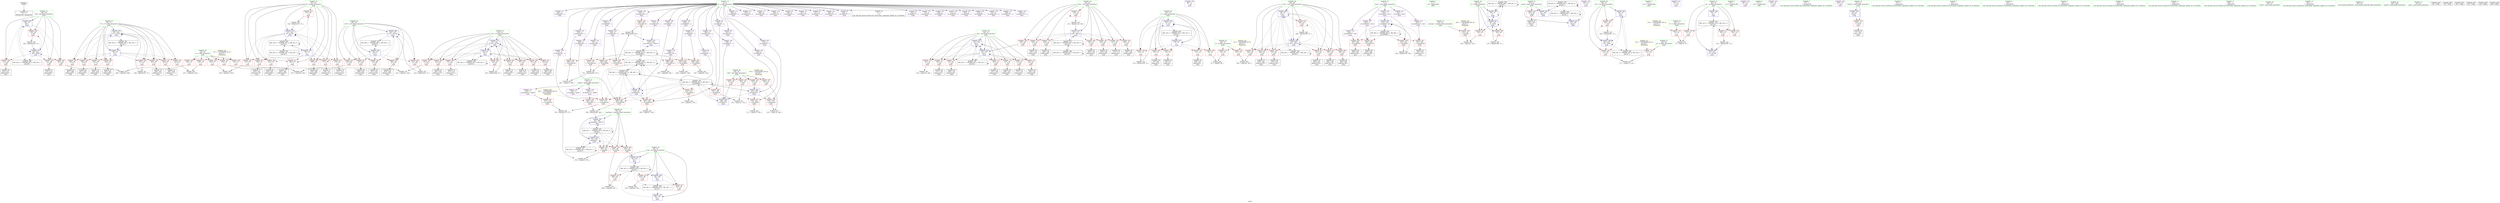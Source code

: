 digraph "SVFG" {
	label="SVFG";

	Node0x558cc8b66cd0 [shape=record,color=grey,label="{NodeID: 0\nNullPtr}"];
	Node0x558cc8b66cd0 -> Node0x558cc8b6c140[style=solid];
	Node0x558cc8ba4e30 [shape=record,color=blue,label="{NodeID: 277\n52\<--323\nj75\<--inc132\nmain\n}"];
	Node0x558cc8ba4e30 -> Node0x558cc8b99070[style=dashed];
	Node0x558cc8ba4e30 -> Node0x558cc8b99140[style=dashed];
	Node0x558cc8ba4e30 -> Node0x558cc8b99210[style=dashed];
	Node0x558cc8ba4e30 -> Node0x558cc8b992e0[style=dashed];
	Node0x558cc8ba4e30 -> Node0x558cc8b993b0[style=dashed];
	Node0x558cc8ba4e30 -> Node0x558cc8b99480[style=dashed];
	Node0x558cc8ba4e30 -> Node0x558cc8b99550[style=dashed];
	Node0x558cc8ba4e30 -> Node0x558cc8b99620[style=dashed];
	Node0x558cc8ba4e30 -> Node0x558cc8ba4af0[style=dashed];
	Node0x558cc8ba4e30 -> Node0x558cc8ba4e30[style=dashed];
	Node0x558cc8ba4e30 -> Node0x558cc8bc3b50[style=dashed];
	Node0x558cc8b98c60 [shape=record,color=red,label="{NodeID: 194\n262\<--50\n\<--i71\nmain\n}"];
	Node0x558cc8b98c60 -> Node0x558cc8b97330[style=solid];
	Node0x558cc8b6ca00 [shape=record,color=purple,label="{NodeID: 111\n261\<--4\narrayidx94\<--a\nmain\n}"];
	Node0x558cc8b6b4e0 [shape=record,color=green,label="{NodeID: 28\n42\<--43\nlast\<--last_field_insensitive\nmain\n}"];
	Node0x558cc8b6b4e0 -> Node0x558cc8b9d710[style=solid];
	Node0x558cc8b6b4e0 -> Node0x558cc8b9d7e0[style=solid];
	Node0x558cc8b6b4e0 -> Node0x558cc8b9d8b0[style=solid];
	Node0x558cc8b6b4e0 -> Node0x558cc8b9d980[style=solid];
	Node0x558cc8b6b4e0 -> Node0x558cc8b9da50[style=solid];
	Node0x558cc8b6b4e0 -> Node0x558cc8b9db20[style=solid];
	Node0x558cc8b6b4e0 -> Node0x558cc8b9dbf0[style=solid];
	Node0x558cc8b6b4e0 -> Node0x558cc8ba4130[style=solid];
	Node0x558cc8b6b4e0 -> Node0x558cc8ba4540[style=solid];
	Node0x558cc8ba0100 [shape=record,color=black,label="{NodeID: 388\nMR_24V_2 = PHI(MR_24V_3, MR_24V_1, )\npts\{45 \}\n}"];
	Node0x558cc8ba0100 -> Node0x558cc8bbb720[style=dashed];
	Node0x558cc8ba0100 -> Node0x558cc8ba0100[style=dashed];
	Node0x558cc8b9a320 [shape=record,color=red,label="{NodeID: 222\n414\<--58\n\<--i137\nmain\n}"];
	Node0x558cc8b9a320 -> Node0x558cc8ba8540[style=solid];
	Node0x558cc8b9bde0 [shape=record,color=purple,label="{NodeID: 139\n68\<--11\n\<--.str\nmain\n}"];
	Node0x558cc8b96a40 [shape=record,color=black,label="{NodeID: 56\n174\<--173\nidxprom42\<--\nmain\n}"];
	Node0x558cc8bcb520 [shape=record,color=yellow,style=double,label="{NodeID: 416\n6V_1 = ENCHI(MR_6V_0)\npts\{27 \}\nFun[main]}"];
	Node0x558cc8bcb520 -> Node0x558cc8b9c7a0[style=dashed];
	Node0x558cc8bcb520 -> Node0x558cc8b9c870[style=dashed];
	Node0x558cc8ba83c0 [shape=record,color=grey,label="{NodeID: 333\n110 = Binary(109, 73, )\n}"];
	Node0x558cc8ba83c0 -> Node0x558cc8ba3f90[style=solid];
	Node0x558cc8ba3840 [shape=record,color=red,label="{NodeID: 250\n373\<--372\n\<--arrayidx159\nmain\n}"];
	Node0x558cc8ba3840 -> Node0x558cc8ba7340[style=solid];
	Node0x558cc8b9d4a0 [shape=record,color=red,label="{NodeID: 167\n180\<--38\n\<--dist\nmain\n}"];
	Node0x558cc8b9d4a0 -> Node0x558cc8ba89c0[style=solid];
	Node0x558cc8b98100 [shape=record,color=black,label="{NodeID: 84\n368\<--367\nidxprom156\<--\nmain\n}"];
	Node0x558cc8b95eb0 [shape=record,color=green,label="{NodeID: 1\n11\<--1\n.str\<--dummyObj\nGlob }"];
	Node0x558cc8ba4f00 [shape=record,color=blue,label="{NodeID: 278\n50\<--328\ni71\<--inc135\nmain\n}"];
	Node0x558cc8ba4f00 -> Node0x558cc8b9e820[style=dashed];
	Node0x558cc8ba4f00 -> Node0x558cc8b98ac0[style=dashed];
	Node0x558cc8ba4f00 -> Node0x558cc8b98b90[style=dashed];
	Node0x558cc8ba4f00 -> Node0x558cc8b98c60[style=dashed];
	Node0x558cc8ba4f00 -> Node0x558cc8b98d30[style=dashed];
	Node0x558cc8ba4f00 -> Node0x558cc8b98e00[style=dashed];
	Node0x558cc8ba4f00 -> Node0x558cc8b98ed0[style=dashed];
	Node0x558cc8ba4f00 -> Node0x558cc8b98fa0[style=dashed];
	Node0x558cc8ba4f00 -> Node0x558cc8ba4f00[style=dashed];
	Node0x558cc8ba4f00 -> Node0x558cc8ba07e0[style=dashed];
	Node0x558cc8b98d30 [shape=record,color=red,label="{NodeID: 195\n266\<--50\n\<--i71\nmain\n}"];
	Node0x558cc8b98d30 -> Node0x558cc8b97400[style=solid];
	Node0x558cc8b6cad0 [shape=record,color=purple,label="{NodeID: 112\n264\<--4\narrayidx96\<--a\nmain\n}"];
	Node0x558cc8b6cad0 -> Node0x558cc8ba30f0[style=solid];
	Node0x558cc8b6b5b0 [shape=record,color=green,label="{NodeID: 29\n44\<--45\nnow\<--now_field_insensitive\nmain\n}"];
	Node0x558cc8b6b5b0 -> Node0x558cc8b9dcc0[style=solid];
	Node0x558cc8b6b5b0 -> Node0x558cc8b9dd90[style=solid];
	Node0x558cc8b6b5b0 -> Node0x558cc8b9de60[style=solid];
	Node0x558cc8b6b5b0 -> Node0x558cc8b9df30[style=solid];
	Node0x558cc8b6b5b0 -> Node0x558cc8b9e000[style=solid];
	Node0x558cc8b6b5b0 -> Node0x558cc8b9e0d0[style=solid];
	Node0x558cc8b6b5b0 -> Node0x558cc8b9e1a0[style=solid];
	Node0x558cc8b6b5b0 -> Node0x558cc8b9e270[style=solid];
	Node0x558cc8b6b5b0 -> Node0x558cc8ba42d0[style=solid];
	Node0x558cc8ba0600 [shape=record,color=black,label="{NodeID: 389\nMR_26V_2 = PHI(MR_26V_3, MR_26V_1, )\npts\{47 \}\n}"];
	Node0x558cc8ba0600 -> Node0x558cc8ba4200[style=dashed];
	Node0x558cc8ba0600 -> Node0x558cc8ba0600[style=dashed];
	Node0x558cc8b9a3f0 [shape=record,color=red,label="{NodeID: 223\n403\<--60\n\<--ispos\nmain\n}"];
	Node0x558cc8b9a3f0 -> Node0x558cc8b986b0[style=solid];
	Node0x558cc8b9beb0 [shape=record,color=purple,label="{NodeID: 140\n128\<--11\n\<--.str\nmain\n}"];
	Node0x558cc8b96b10 [shape=record,color=black,label="{NodeID: 57\n177\<--176\nidxprom44\<--\nmain\n}"];
	Node0x558cc8bcb600 [shape=record,color=yellow,style=double,label="{NodeID: 417\n8V_1 = ENCHI(MR_8V_0)\npts\{29 \}\nFun[main]}"];
	Node0x558cc8bcb600 -> Node0x558cc8b9c940[style=dashed];
	Node0x558cc8ba8540 [shape=record,color=grey,label="{NodeID: 334\n415 = Binary(414, 73, )\n}"];
	Node0x558cc8ba8540 -> Node0x558cc8ba5720[style=solid];
	Node0x558cc8ba3910 [shape=record,color=red,label="{NodeID: 251\n377\<--376\n\<--arrayidx161\nmain\n}"];
	Node0x558cc8ba3910 -> Node0x558cc8ba7340[style=solid];
	Node0x558cc8b9d570 [shape=record,color=red,label="{NodeID: 168\n183\<--38\n\<--dist\nmain\n}"];
	Node0x558cc8b9d570 -> Node0x558cc8ba4470[style=solid];
	Node0x558cc8b981d0 [shape=record,color=black,label="{NodeID: 85\n371\<--370\nidxprom158\<--\nmain\n}"];
	Node0x558cc8b95f40 [shape=record,color=green,label="{NodeID: 2\n13\<--1\n.str.1\<--dummyObj\nGlob }"];
	Node0x558cc8ba4fd0 [shape=record,color=blue,label="{NodeID: 279\n56\<--332\nret\<--\nmain\n}"];
	Node0x558cc8ba4fd0 -> Node0x558cc8bb9520[style=dashed];
	Node0x558cc8b98e00 [shape=record,color=red,label="{NodeID: 196\n295\<--50\n\<--i71\nmain\n}"];
	Node0x558cc8b98e00 -> Node0x558cc8b979b0[style=solid];
	Node0x558cc8b6cba0 [shape=record,color=purple,label="{NodeID: 113\n268\<--4\narrayidx98\<--a\nmain\n}"];
	Node0x558cc8b6b680 [shape=record,color=green,label="{NodeID: 30\n46\<--47\nj\<--j_field_insensitive\nmain\n}"];
	Node0x558cc8b6b680 -> Node0x558cc8b9e340[style=solid];
	Node0x558cc8b6b680 -> Node0x558cc8b9e410[style=solid];
	Node0x558cc8b6b680 -> Node0x558cc8ba4200[style=solid];
	Node0x558cc8b6b680 -> Node0x558cc8ba4610[style=solid];
	Node0x558cc8ba06f0 [shape=record,color=black,label="{NodeID: 390\nMR_28V_2 = PHI(MR_28V_4, MR_28V_1, )\npts\{49 \}\n}"];
	Node0x558cc8ba06f0 -> Node0x558cc8ba47b0[style=dashed];
	Node0x558cc8b9a4c0 [shape=record,color=red,label="{NodeID: 224\n363\<--62\n\<--maxtime\nmain\n}"];
	Node0x558cc8b9a4c0 -> Node0x558cc8ba8840[style=solid];
	Node0x558cc8b9bf80 [shape=record,color=purple,label="{NodeID: 141\n79\<--13\n\<--.str.1\nmain\n}"];
	Node0x558cc8b96be0 [shape=record,color=black,label="{NodeID: 58\n185\<--184\nidxprom48\<--\nmain\n}"];
	Node0x558cc8bba920 [shape=record,color=yellow,style=double,label="{NodeID: 418\n10V_1 = ENCHI(MR_10V_0)\npts\{31 \}\nFun[main]}"];
	Node0x558cc8bba920 -> Node0x558cc8b9ca10[style=dashed];
	Node0x558cc8ba86c0 [shape=record,color=grey,label="{NodeID: 335\n408 = cmp(406, 407, )\n}"];
	Node0x558cc8ba39e0 [shape=record,color=red,label="{NodeID: 252\n384\<--383\n\<--arrayidx165\nmain\n}"];
	Node0x558cc8ba39e0 -> Node0x558cc8b98440[style=solid];
	Node0x558cc8b9d640 [shape=record,color=red,label="{NodeID: 169\n125\<--40\n\<--numcity\nmain\n}"];
	Node0x558cc8b9d640 -> Node0x558cc8baa640[style=solid];
	Node0x558cc8b982a0 [shape=record,color=black,label="{NodeID: 86\n375\<--374\nidxprom160\<--\nmain\n}"];
	Node0x558cc8b67170 [shape=record,color=green,label="{NodeID: 3\n15\<--1\n.str.2\<--dummyObj\nGlob }"];
	Node0x558cc8ba50a0 [shape=record,color=blue,label="{NodeID: 280\n58\<--67\ni137\<--\nmain\n}"];
	Node0x558cc8ba50a0 -> Node0x558cc8b99fe0[style=dashed];
	Node0x558cc8ba50a0 -> Node0x558cc8b9a0b0[style=dashed];
	Node0x558cc8ba50a0 -> Node0x558cc8b9a180[style=dashed];
	Node0x558cc8ba50a0 -> Node0x558cc8b9a250[style=dashed];
	Node0x558cc8ba50a0 -> Node0x558cc8b9a320[style=dashed];
	Node0x558cc8ba50a0 -> Node0x558cc8ba5720[style=dashed];
	Node0x558cc8ba50a0 -> Node0x558cc8bc4a20[style=dashed];
	Node0x558cc8b98ed0 [shape=record,color=red,label="{NodeID: 197\n299\<--50\n\<--i71\nmain\n}"];
	Node0x558cc8b98ed0 -> Node0x558cc8b97a80[style=solid];
	Node0x558cc8b6cc70 [shape=record,color=purple,label="{NodeID: 114\n271\<--4\narrayidx100\<--a\nmain\n}"];
	Node0x558cc8b6cc70 -> Node0x558cc8ba31c0[style=solid];
	Node0x558cc8b6b750 [shape=record,color=green,label="{NodeID: 31\n48\<--49\ni60\<--i60_field_insensitive\nmain\n}"];
	Node0x558cc8b6b750 -> Node0x558cc8b9e4e0[style=solid];
	Node0x558cc8b6b750 -> Node0x558cc8b9e5b0[style=solid];
	Node0x558cc8b6b750 -> Node0x558cc8b9e680[style=solid];
	Node0x558cc8b6b750 -> Node0x558cc8b9e750[style=solid];
	Node0x558cc8b6b750 -> Node0x558cc8ba47b0[style=solid];
	Node0x558cc8b6b750 -> Node0x558cc8ba4950[style=solid];
	Node0x558cc8ba07e0 [shape=record,color=black,label="{NodeID: 391\nMR_30V_2 = PHI(MR_30V_4, MR_30V_1, )\npts\{51 \}\n}"];
	Node0x558cc8ba07e0 -> Node0x558cc8ba4a20[style=dashed];
	Node0x558cc8b9a590 [shape=record,color=red,label="{NodeID: 225\n407\<--62\n\<--maxtime\nmain\n}"];
	Node0x558cc8b9a590 -> Node0x558cc8ba86c0[style=solid];
	Node0x558cc8b9c050 [shape=record,color=purple,label="{NodeID: 142\n99\<--15\n\<--.str.2\nmain\n}"];
	Node0x558cc8b96cb0 [shape=record,color=black,label="{NodeID: 59\n188\<--187\nidxprom50\<--\nmain\n}"];
	Node0x558cc8ba8840 [shape=record,color=grey,label="{NodeID: 336\n379 = cmp(363, 378, )\n}"];
	Node0x558cc8ba3ab0 [shape=record,color=red,label="{NodeID: 253\n390\<--389\n\<--arrayidx169\nmain\n}"];
	Node0x558cc8ba3ab0 -> Node0x558cc8ba6ec0[style=solid];
	Node0x558cc8b9d710 [shape=record,color=red,label="{NodeID: 170\n133\<--42\n\<--last\nmain\n}"];
	Node0x558cc8b9d710 -> Node0x558cc8baa340[style=solid];
	Node0x558cc8b98370 [shape=record,color=black,label="{NodeID: 87\n382\<--381\nidxprom164\<--\nmain\n}"];
	Node0x558cc8b67200 [shape=record,color=green,label="{NodeID: 4\n17\<--1\n.str.3\<--dummyObj\nGlob }"];
	Node0x558cc8ba5170 [shape=record,color=blue,label="{NodeID: 281\n60\<--340\nispos\<--\nmain\n}"];
	Node0x558cc8ba5170 -> Node0x558cc8bbcb20[style=dashed];
	Node0x558cc8b98fa0 [shape=record,color=red,label="{NodeID: 198\n327\<--50\n\<--i71\nmain\n}"];
	Node0x558cc8b98fa0 -> Node0x558cc8ba8240[style=solid];
	Node0x558cc8b9aae0 [shape=record,color=purple,label="{NodeID: 115\n276\<--4\narrayidx102\<--a\nmain\n}"];
	Node0x558cc8b6b820 [shape=record,color=green,label="{NodeID: 32\n50\<--51\ni71\<--i71_field_insensitive\nmain\n}"];
	Node0x558cc8b6b820 -> Node0x558cc8b9e820[style=solid];
	Node0x558cc8b6b820 -> Node0x558cc8b98ac0[style=solid];
	Node0x558cc8b6b820 -> Node0x558cc8b98b90[style=solid];
	Node0x558cc8b6b820 -> Node0x558cc8b98c60[style=solid];
	Node0x558cc8b6b820 -> Node0x558cc8b98d30[style=solid];
	Node0x558cc8b6b820 -> Node0x558cc8b98e00[style=solid];
	Node0x558cc8b6b820 -> Node0x558cc8b98ed0[style=solid];
	Node0x558cc8b6b820 -> Node0x558cc8b98fa0[style=solid];
	Node0x558cc8b6b820 -> Node0x558cc8ba4a20[style=solid];
	Node0x558cc8b6b820 -> Node0x558cc8ba4f00[style=solid];
	Node0x558cc8bc3b50 [shape=record,color=black,label="{NodeID: 392\nMR_32V_2 = PHI(MR_32V_3, MR_32V_1, )\npts\{53 \}\n}"];
	Node0x558cc8bc3b50 -> Node0x558cc8ba4af0[style=dashed];
	Node0x558cc8bc3b50 -> Node0x558cc8bc3b50[style=dashed];
	Node0x558cc8b9a660 [shape=record,color=red,label="{NodeID: 226\n410\<--62\n\<--maxtime\nmain\n}"];
	Node0x558cc8b9a660 -> Node0x558cc8ba5650[style=solid];
	Node0x558cc8b9c120 [shape=record,color=purple,label="{NodeID: 143\n119\<--15\n\<--.str.2\nmain\n}"];
	Node0x558cc8b96d80 [shape=record,color=black,label="{NodeID: 60\n212\<--211\nidxprom64\<--\nmain\n}"];
	Node0x558cc8ba89c0 [shape=record,color=grey,label="{NodeID: 337\n181 = cmp(179, 180, )\n}"];
	Node0x558cc8ba3b80 [shape=record,color=red,label="{NodeID: 254\n394\<--393\n\<--arrayidx171\nmain\n}"];
	Node0x558cc8ba3b80 -> Node0x558cc8ba6ec0[style=solid];
	Node0x558cc8b9d7e0 [shape=record,color=red,label="{NodeID: 171\n136\<--42\n\<--last\nmain\n}"];
	Node0x558cc8b9d7e0 -> Node0x558cc8b6cdc0[style=solid];
	Node0x558cc8b98440 [shape=record,color=black,label="{NodeID: 88\n385\<--384\nidxprom166\<--\nmain\n}"];
	Node0x558cc8b6b100 [shape=record,color=green,label="{NodeID: 5\n67\<--1\n\<--dummyObj\nCan only get source location for instruction, argument, global var or function.}"];
	Node0x558cc8ba5240 [shape=record,color=blue,label="{NodeID: 282\n62\<--106\nmaxtime\<--\nmain\n}"];
	Node0x558cc8ba5240 -> Node0x558cc8b9a4c0[style=dashed];
	Node0x558cc8ba5240 -> Node0x558cc8b9a590[style=dashed];
	Node0x558cc8ba5240 -> Node0x558cc8b9a660[style=dashed];
	Node0x558cc8ba5240 -> Node0x558cc8ba5240[style=dashed];
	Node0x558cc8ba5240 -> Node0x558cc8ba54b0[style=dashed];
	Node0x558cc8ba5240 -> Node0x558cc8bbee20[style=dashed];
	Node0x558cc8ba5240 -> Node0x558cc8bc5420[style=dashed];
	Node0x558cc8b99070 [shape=record,color=red,label="{NodeID: 199\n231\<--52\n\<--j75\nmain\n}"];
	Node0x558cc8b99070 -> Node0x558cc8ba9ec0[style=solid];
	Node0x558cc8b9ab70 [shape=record,color=purple,label="{NodeID: 116\n279\<--4\narrayidx104\<--a\nmain\n}"];
	Node0x558cc8b9ab70 -> Node0x558cc8ba3290[style=solid];
	Node0x558cc8b6b8f0 [shape=record,color=green,label="{NodeID: 33\n52\<--53\nj75\<--j75_field_insensitive\nmain\n}"];
	Node0x558cc8b6b8f0 -> Node0x558cc8b99070[style=solid];
	Node0x558cc8b6b8f0 -> Node0x558cc8b99140[style=solid];
	Node0x558cc8b6b8f0 -> Node0x558cc8b99210[style=solid];
	Node0x558cc8b6b8f0 -> Node0x558cc8b992e0[style=solid];
	Node0x558cc8b6b8f0 -> Node0x558cc8b993b0[style=solid];
	Node0x558cc8b6b8f0 -> Node0x558cc8b99480[style=solid];
	Node0x558cc8b6b8f0 -> Node0x558cc8b99550[style=solid];
	Node0x558cc8b6b8f0 -> Node0x558cc8b99620[style=solid];
	Node0x558cc8b6b8f0 -> Node0x558cc8ba4af0[style=solid];
	Node0x558cc8b6b8f0 -> Node0x558cc8ba4e30[style=solid];
	Node0x558cc8bc4020 [shape=record,color=black,label="{NodeID: 393\nMR_34V_2 = PHI(MR_34V_3, MR_34V_1, )\npts\{55 \}\n}"];
	Node0x558cc8bc4020 -> Node0x558cc8bc4020[style=dashed];
	Node0x558cc8bc4020 -> Node0x558cc8bc8b20[style=dashed];
	Node0x558cc8b9a730 [shape=record,color=red,label="{NodeID: 227\n344\<--64\n\<--j141\nmain\n}"];
	Node0x558cc8b9a730 -> Node0x558cc8ba9140[style=solid];
	Node0x558cc8b9c1f0 [shape=record,color=purple,label="{NodeID: 144\n425\<--17\n\<--.str.3\nmain\n}"];
	Node0x558cc8b96e50 [shape=record,color=black,label="{NodeID: 61\n215\<--214\nidxprom66\<--\nmain\n}"];
	Node0x558cc8ba8b40 [shape=record,color=grey,label="{NodeID: 338\n290 = cmp(289, 106, )\n}"];
	Node0x558cc8ba3c50 [shape=record,color=blue,label="{NodeID: 255\n22\<--67\nretval\<--\nmain\n}"];
	Node0x558cc8ba3c50 -> Node0x558cc8b9c2c0[style=dashed];
	Node0x558cc8b9d8b0 [shape=record,color=red,label="{NodeID: 172\n145\<--42\n\<--last\nmain\n}"];
	Node0x558cc8b9d8b0 -> Node0x558cc8b6cf60[style=solid];
	Node0x558cc8b98510 [shape=record,color=black,label="{NodeID: 89\n388\<--387\nidxprom168\<--\nmain\n}"];
	Node0x558cc8b6b190 [shape=record,color=green,label="{NodeID: 6\n73\<--1\n\<--dummyObj\nCan only get source location for instruction, argument, global var or function.}"];
	Node0x558cc8bb9520 [shape=record,color=black,label="{NodeID: 366\nMR_36V_4 = PHI(MR_36V_6, MR_36V_3, )\npts\{57 \}\n}"];
	Node0x558cc8bb9520 -> Node0x558cc8b99d70[style=dashed];
	Node0x558cc8bb9520 -> Node0x558cc8b99e40[style=dashed];
	Node0x558cc8bb9520 -> Node0x558cc8b99f10[style=dashed];
	Node0x558cc8bb9520 -> Node0x558cc8ba5650[style=dashed];
	Node0x558cc8bb9520 -> Node0x558cc8ba57f0[style=dashed];
	Node0x558cc8bb9520 -> Node0x558cc8bb9520[style=dashed];
	Node0x558cc8bb9520 -> Node0x558cc8bc4520[style=dashed];
	Node0x558cc8ba5310 [shape=record,color=blue,label="{NodeID: 283\n64\<--67\nj141\<--\nmain\n}"];
	Node0x558cc8ba5310 -> Node0x558cc8b9a730[style=dashed];
	Node0x558cc8ba5310 -> Node0x558cc8b9a800[style=dashed];
	Node0x558cc8ba5310 -> Node0x558cc8b9a8d0[style=dashed];
	Node0x558cc8ba5310 -> Node0x558cc8b9a9a0[style=dashed];
	Node0x558cc8ba5310 -> Node0x558cc8ba2910[style=dashed];
	Node0x558cc8ba5310 -> Node0x558cc8ba29a0[style=dashed];
	Node0x558cc8ba5310 -> Node0x558cc8ba2a70[style=dashed];
	Node0x558cc8ba5310 -> Node0x558cc8ba5310[style=dashed];
	Node0x558cc8ba5310 -> Node0x558cc8ba5580[style=dashed];
	Node0x558cc8ba5310 -> Node0x558cc8bc5920[style=dashed];
	Node0x558cc8b99140 [shape=record,color=red,label="{NodeID: 200\n241\<--52\n\<--j75\nmain\n}"];
	Node0x558cc8b99140 -> Node0x558cc8b96f20[style=solid];
	Node0x558cc8b9ac00 [shape=record,color=purple,label="{NodeID: 117\n285\<--4\narrayidx108\<--a\nmain\n}"];
	Node0x558cc8b6b9c0 [shape=record,color=green,label="{NodeID: 34\n54\<--55\nk\<--k_field_insensitive\nmain\n}"];
	Node0x558cc8b6b9c0 -> Node0x558cc8b996f0[style=solid];
	Node0x558cc8b6b9c0 -> Node0x558cc8b997c0[style=solid];
	Node0x558cc8b6b9c0 -> Node0x558cc8b99890[style=solid];
	Node0x558cc8b6b9c0 -> Node0x558cc8b99960[style=solid];
	Node0x558cc8b6b9c0 -> Node0x558cc8b99a30[style=solid];
	Node0x558cc8b6b9c0 -> Node0x558cc8b99b00[style=solid];
	Node0x558cc8b6b9c0 -> Node0x558cc8b99bd0[style=solid];
	Node0x558cc8b6b9c0 -> Node0x558cc8b99ca0[style=solid];
	Node0x558cc8b6b9c0 -> Node0x558cc8ba4bc0[style=solid];
	Node0x558cc8b6b9c0 -> Node0x558cc8ba4d60[style=solid];
	Node0x558cc8bc4520 [shape=record,color=black,label="{NodeID: 394\nMR_36V_2 = PHI(MR_36V_8, MR_36V_1, )\npts\{57 \}\n}"];
	Node0x558cc8bc4520 -> Node0x558cc8ba4fd0[style=dashed];
	Node0x558cc8b9a800 [shape=record,color=red,label="{NodeID: 228\n348\<--64\n\<--j141\nmain\n}"];
	Node0x558cc8b9a800 -> Node0x558cc8b97dc0[style=solid];
	Node0x558cc8b9c2c0 [shape=record,color=red,label="{NodeID: 145\n434\<--22\n\<--retval\nmain\n}"];
	Node0x558cc8b9c2c0 -> Node0x558cc8b98780[style=solid];
	Node0x558cc8b96f20 [shape=record,color=black,label="{NodeID: 62\n242\<--241\nidxprom82\<--\nmain\n}"];
	Node0x558cc8bbaca0 [shape=record,color=yellow,style=double,label="{NodeID: 422\n18V_1 = ENCHI(MR_18V_0)\npts\{39 \}\nFun[main]}"];
	Node0x558cc8bbaca0 -> Node0x558cc8b9d300[style=dashed];
	Node0x558cc8bbaca0 -> Node0x558cc8b9d3d0[style=dashed];
	Node0x558cc8bbaca0 -> Node0x558cc8b9d4a0[style=dashed];
	Node0x558cc8bbaca0 -> Node0x558cc8b9d570[style=dashed];
	Node0x558cc8ba8cc0 [shape=record,color=grey,label="{NodeID: 339\n358 = cmp(357, 106, )\n}"];
	Node0x558cc8ba3d20 [shape=record,color=blue,label="{NodeID: 256\n32\<--73\ncn\<--\nmain\n}"];
	Node0x558cc8ba3d20 -> Node0x558cc8b9ed00[style=dashed];
	Node0x558cc8b9d980 [shape=record,color=red,label="{NodeID: 173\n156\<--42\n\<--last\nmain\n}"];
	Node0x558cc8b9d980 -> Node0x558cc8b6d100[style=solid];
	Node0x558cc8b985e0 [shape=record,color=black,label="{NodeID: 90\n392\<--391\nidxprom170\<--\nmain\n}"];
	Node0x558cc8b6b220 [shape=record,color=green,label="{NodeID: 7\n82\<--1\n\<--dummyObj\nCan only get source location for instruction, argument, global var or function.}"];
	Node0x558cc8ba53e0 [shape=record,color=blue,label="{NodeID: 284\n60\<--361\nispos\<--\nmain\n}"];
	Node0x558cc8ba53e0 -> Node0x558cc8bbcb20[style=dashed];
	Node0x558cc8b99210 [shape=record,color=red,label="{NodeID: 201\n259\<--52\n\<--j75\nmain\n}"];
	Node0x558cc8b99210 -> Node0x558cc8b97260[style=solid];
	Node0x558cc8b9acd0 [shape=record,color=purple,label="{NodeID: 118\n288\<--4\narrayidx110\<--a\nmain\n}"];
	Node0x558cc8b9acd0 -> Node0x558cc8ba3360[style=solid];
	Node0x558cc8b6ba90 [shape=record,color=green,label="{NodeID: 35\n56\<--57\nret\<--ret_field_insensitive\nmain\n}"];
	Node0x558cc8b6ba90 -> Node0x558cc8b99d70[style=solid];
	Node0x558cc8b6ba90 -> Node0x558cc8b99e40[style=solid];
	Node0x558cc8b6ba90 -> Node0x558cc8b99f10[style=solid];
	Node0x558cc8b6ba90 -> Node0x558cc8ba4fd0[style=solid];
	Node0x558cc8b6ba90 -> Node0x558cc8ba5650[style=solid];
	Node0x558cc8b6ba90 -> Node0x558cc8ba57f0[style=solid];
	Node0x558cc8bc4a20 [shape=record,color=black,label="{NodeID: 395\nMR_38V_2 = PHI(MR_38V_4, MR_38V_1, )\npts\{59 \}\n}"];
	Node0x558cc8bc4a20 -> Node0x558cc8ba50a0[style=dashed];
	Node0x558cc8b9a8d0 [shape=record,color=red,label="{NodeID: 229\n364\<--64\n\<--j141\nmain\n}"];
	Node0x558cc8b9a8d0 -> Node0x558cc8b98030[style=solid];
	Node0x558cc8b9c390 [shape=record,color=red,label="{NodeID: 146\n208\<--24\n\<--n\nmain\n}"];
	Node0x558cc8b9c390 -> Node0x558cc8baa1c0[style=solid];
	Node0x558cc8b96ff0 [shape=record,color=black,label="{NodeID: 63\n245\<--244\nidxprom84\<--\nmain\n}"];
	Node0x558cc8bbad80 [shape=record,color=yellow,style=double,label="{NodeID: 423\n20V_1 = ENCHI(MR_20V_0)\npts\{41 \}\nFun[main]}"];
	Node0x558cc8bbad80 -> Node0x558cc8b9d640[style=dashed];
	Node0x558cc8ba8e40 [shape=record,color=grey,label="{NodeID: 340\n257 = cmp(256, 106, )\n}"];
	Node0x558cc8ba3df0 [shape=record,color=blue,label="{NodeID: 257\n34\<--67\ni\<--\nmain\n}"];
	Node0x558cc8ba3df0 -> Node0x558cc8b9cd50[style=dashed];
	Node0x558cc8ba3df0 -> Node0x558cc8b9ce20[style=dashed];
	Node0x558cc8ba3df0 -> Node0x558cc8b9cef0[style=dashed];
	Node0x558cc8ba3df0 -> Node0x558cc8b9cfc0[style=dashed];
	Node0x558cc8ba3df0 -> Node0x558cc8b9d090[style=dashed];
	Node0x558cc8ba3df0 -> Node0x558cc8ba3f90[style=dashed];
	Node0x558cc8ba3df0 -> Node0x558cc8b9f200[style=dashed];
	Node0x558cc8b9da50 [shape=record,color=red,label="{NodeID: 174\n167\<--42\n\<--last\nmain\n}"];
	Node0x558cc8b9da50 -> Node0x558cc8b6d370[style=solid];
	Node0x558cc8b986b0 [shape=record,color=black,label="{NodeID: 91\n404\<--403\ntobool\<--\nmain\n}"];
	Node0x558cc8b6ab90 [shape=record,color=green,label="{NodeID: 8\n83\<--1\n\<--dummyObj\nCan only get source location for instruction, argument, global var or function.}"];
	Node0x558cc8ba54b0 [shape=record,color=blue,label="{NodeID: 285\n62\<--395\nmaxtime\<--mul172\nmain\n}"];
	Node0x558cc8ba54b0 -> Node0x558cc8bbee20[style=dashed];
	Node0x558cc8b992e0 [shape=record,color=red,label="{NodeID: 202\n274\<--52\n\<--j75\nmain\n}"];
	Node0x558cc8b992e0 -> Node0x558cc8b975a0[style=solid];
	Node0x558cc8b9ada0 [shape=record,color=purple,label="{NodeID: 119\n294\<--4\narrayidx114\<--a\nmain\n}"];
	Node0x558cc8b6bb60 [shape=record,color=green,label="{NodeID: 36\n58\<--59\ni137\<--i137_field_insensitive\nmain\n}"];
	Node0x558cc8b6bb60 -> Node0x558cc8b99fe0[style=solid];
	Node0x558cc8b6bb60 -> Node0x558cc8b9a0b0[style=solid];
	Node0x558cc8b6bb60 -> Node0x558cc8b9a180[style=solid];
	Node0x558cc8b6bb60 -> Node0x558cc8b9a250[style=solid];
	Node0x558cc8b6bb60 -> Node0x558cc8b9a320[style=solid];
	Node0x558cc8b6bb60 -> Node0x558cc8ba50a0[style=solid];
	Node0x558cc8b6bb60 -> Node0x558cc8ba5720[style=solid];
	Node0x558cc8bc4f20 [shape=record,color=black,label="{NodeID: 396\nMR_40V_2 = PHI(MR_40V_3, MR_40V_1, )\npts\{61 \}\n}"];
	Node0x558cc8bc4f20 -> Node0x558cc8ba5170[style=dashed];
	Node0x558cc8bc4f20 -> Node0x558cc8bc4f20[style=dashed];
	Node0x558cc8b9a9a0 [shape=record,color=red,label="{NodeID: 230\n374\<--64\n\<--j141\nmain\n}"];
	Node0x558cc8b9a9a0 -> Node0x558cc8b982a0[style=solid];
	Node0x558cc8b9c460 [shape=record,color=red,label="{NodeID: 147\n226\<--24\n\<--n\nmain\n}"];
	Node0x558cc8b9c460 -> Node0x558cc8ba9d40[style=solid];
	Node0x558cc8b970c0 [shape=record,color=black,label="{NodeID: 64\n251\<--250\nidxprom87\<--\nmain\n}"];
	Node0x558cc8ba8fc0 [shape=record,color=grey,label="{NodeID: 341\n153 = cmp(151, 152, )\n}"];
	Node0x558cc8ba3ec0 [shape=record,color=blue,label="{NodeID: 258\n103\<--105\narrayidx9\<--dec\nmain\n}"];
	Node0x558cc8ba3ec0 -> Node0x558cc8ba2b40[style=dashed];
	Node0x558cc8ba3ec0 -> Node0x558cc8ba35d0[style=dashed];
	Node0x558cc8ba3ec0 -> Node0x558cc8ba3770[style=dashed];
	Node0x558cc8ba3ec0 -> Node0x558cc8ba39e0[style=dashed];
	Node0x558cc8ba3ec0 -> Node0x558cc8ba3ec0[style=dashed];
	Node0x558cc8ba3ec0 -> Node0x558cc8bc6320[style=dashed];
	Node0x558cc8b9db20 [shape=record,color=red,label="{NodeID: 175\n176\<--42\n\<--last\nmain\n}"];
	Node0x558cc8b9db20 -> Node0x558cc8b96b10[style=solid];
	Node0x558cc8b98780 [shape=record,color=black,label="{NodeID: 92\n21\<--434\nmain_ret\<--\nmain\n}"];
	Node0x558cc8b6ac20 [shape=record,color=green,label="{NodeID: 9\n84\<--1\n\<--dummyObj\nCan only get source location for instruction, argument, global var or function.}"];
	Node0x558cc8ba5580 [shape=record,color=blue,label="{NodeID: 286\n64\<--400\nj141\<--inc175\nmain\n}"];
	Node0x558cc8ba5580 -> Node0x558cc8b9a730[style=dashed];
	Node0x558cc8ba5580 -> Node0x558cc8b9a800[style=dashed];
	Node0x558cc8ba5580 -> Node0x558cc8b9a8d0[style=dashed];
	Node0x558cc8ba5580 -> Node0x558cc8b9a9a0[style=dashed];
	Node0x558cc8ba5580 -> Node0x558cc8ba2910[style=dashed];
	Node0x558cc8ba5580 -> Node0x558cc8ba29a0[style=dashed];
	Node0x558cc8ba5580 -> Node0x558cc8ba2a70[style=dashed];
	Node0x558cc8ba5580 -> Node0x558cc8ba5310[style=dashed];
	Node0x558cc8ba5580 -> Node0x558cc8ba5580[style=dashed];
	Node0x558cc8ba5580 -> Node0x558cc8bc5920[style=dashed];
	Node0x558cc8b993b0 [shape=record,color=red,label="{NodeID: 203\n283\<--52\n\<--j75\nmain\n}"];
	Node0x558cc8b993b0 -> Node0x558cc8b97740[style=solid];
	Node0x558cc8b9ae70 [shape=record,color=purple,label="{NodeID: 120\n297\<--4\narrayidx116\<--a\nmain\n}"];
	Node0x558cc8b9ae70 -> Node0x558cc8ba3430[style=solid];
	Node0x558cc8b6bc30 [shape=record,color=green,label="{NodeID: 37\n60\<--61\nispos\<--ispos_field_insensitive\nmain\n}"];
	Node0x558cc8b6bc30 -> Node0x558cc8b9a3f0[style=solid];
	Node0x558cc8b6bc30 -> Node0x558cc8ba5170[style=solid];
	Node0x558cc8b6bc30 -> Node0x558cc8ba53e0[style=solid];
	Node0x558cc8bc5420 [shape=record,color=black,label="{NodeID: 397\nMR_42V_2 = PHI(MR_42V_3, MR_42V_1, )\npts\{63 \}\n}"];
	Node0x558cc8bc5420 -> Node0x558cc8ba5240[style=dashed];
	Node0x558cc8bc5420 -> Node0x558cc8bc5420[style=dashed];
	Node0x558cc8ba2910 [shape=record,color=red,label="{NodeID: 231\n381\<--64\n\<--j141\nmain\n}"];
	Node0x558cc8ba2910 -> Node0x558cc8b98370[style=solid];
	Node0x558cc8b9c530 [shape=record,color=red,label="{NodeID: 148\n232\<--24\n\<--n\nmain\n}"];
	Node0x558cc8b9c530 -> Node0x558cc8ba9ec0[style=solid];
	Node0x558cc8b97190 [shape=record,color=black,label="{NodeID: 65\n254\<--253\nidxprom89\<--\nmain\n}"];
	Node0x558cc8ba9140 [shape=record,color=grey,label="{NodeID: 342\n346 = cmp(344, 345, )\n}"];
	Node0x558cc8ba3f90 [shape=record,color=blue,label="{NodeID: 259\n34\<--110\ni\<--inc\nmain\n}"];
	Node0x558cc8ba3f90 -> Node0x558cc8b9cd50[style=dashed];
	Node0x558cc8ba3f90 -> Node0x558cc8b9ce20[style=dashed];
	Node0x558cc8ba3f90 -> Node0x558cc8b9cef0[style=dashed];
	Node0x558cc8ba3f90 -> Node0x558cc8b9cfc0[style=dashed];
	Node0x558cc8ba3f90 -> Node0x558cc8b9d090[style=dashed];
	Node0x558cc8ba3f90 -> Node0x558cc8ba3f90[style=dashed];
	Node0x558cc8ba3f90 -> Node0x558cc8b9f200[style=dashed];
	Node0x558cc8b9dbf0 [shape=record,color=red,label="{NodeID: 176\n187\<--42\n\<--last\nmain\n}"];
	Node0x558cc8b9dbf0 -> Node0x558cc8b96cb0[style=solid];
	Node0x558cc8b98850 [shape=record,color=purple,label="{NodeID: 93\n138\<--4\narrayidx22\<--a\nmain\n}"];
	Node0x558cc8b6acf0 [shape=record,color=green,label="{NodeID: 10\n106\<--1\n\<--dummyObj\nCan only get source location for instruction, argument, global var or function.}"];
	Node0x558cc8ba5650 [shape=record,color=blue,label="{NodeID: 287\n56\<--410\nret\<--\nmain\n}"];
	Node0x558cc8ba5650 -> Node0x558cc8bb9520[style=dashed];
	Node0x558cc8b99480 [shape=record,color=red,label="{NodeID: 204\n292\<--52\n\<--j75\nmain\n}"];
	Node0x558cc8b99480 -> Node0x558cc8b978e0[style=solid];
	Node0x558cc8b9af40 [shape=record,color=purple,label="{NodeID: 121\n301\<--4\narrayidx118\<--a\nmain\n}"];
	Node0x558cc8b6bd00 [shape=record,color=green,label="{NodeID: 38\n62\<--63\nmaxtime\<--maxtime_field_insensitive\nmain\n}"];
	Node0x558cc8b6bd00 -> Node0x558cc8b9a4c0[style=solid];
	Node0x558cc8b6bd00 -> Node0x558cc8b9a590[style=solid];
	Node0x558cc8b6bd00 -> Node0x558cc8b9a660[style=solid];
	Node0x558cc8b6bd00 -> Node0x558cc8ba5240[style=solid];
	Node0x558cc8b6bd00 -> Node0x558cc8ba54b0[style=solid];
	Node0x558cc8bc5920 [shape=record,color=black,label="{NodeID: 398\nMR_44V_2 = PHI(MR_44V_3, MR_44V_1, )\npts\{65 \}\n}"];
	Node0x558cc8bc5920 -> Node0x558cc8ba5310[style=dashed];
	Node0x558cc8bc5920 -> Node0x558cc8bc5920[style=dashed];
	Node0x558cc8ba29a0 [shape=record,color=red,label="{NodeID: 232\n391\<--64\n\<--j141\nmain\n}"];
	Node0x558cc8ba29a0 -> Node0x558cc8b985e0[style=solid];
	Node0x558cc8b9c600 [shape=record,color=red,label="{NodeID: 149\n238\<--24\n\<--n\nmain\n}"];
	Node0x558cc8b9c600 -> Node0x558cc8ba9a40[style=solid];
	Node0x558cc8b97260 [shape=record,color=black,label="{NodeID: 66\n260\<--259\nidxprom93\<--\nmain\n}"];
	Node0x558cc8ba92c0 [shape=record,color=grey,label="{NodeID: 343\n143 = cmp(142, 106, )\n}"];
	Node0x558cc8ba4060 [shape=record,color=blue,label="{NodeID: 260\n36\<--67\ni10\<--\nmain\n}"];
	Node0x558cc8ba4060 -> Node0x558cc8b9d160[style=dashed];
	Node0x558cc8ba4060 -> Node0x558cc8b9d230[style=dashed];
	Node0x558cc8ba4060 -> Node0x558cc8ba46e0[style=dashed];
	Node0x558cc8ba4060 -> Node0x558cc8b9f700[style=dashed];
	Node0x558cc8b9dcc0 [shape=record,color=red,label="{NodeID: 177\n130\<--44\n\<--now\nmain\n}"];
	Node0x558cc8b9dcc0 -> Node0x558cc8ba80c0[style=solid];
	Node0x558cc8b98920 [shape=record,color=purple,label="{NodeID: 94\n141\<--4\narrayidx24\<--a\nmain\n}"];
	Node0x558cc8b98920 -> Node0x558cc8ba2c10[style=solid];
	Node0x558cc8b6adc0 [shape=record,color=green,label="{NodeID: 11\n332\<--1\n\<--dummyObj\nCan only get source location for instruction, argument, global var or function.}"];
	Node0x558cc8ba5720 [shape=record,color=blue,label="{NodeID: 288\n58\<--415\ni137\<--inc182\nmain\n}"];
	Node0x558cc8ba5720 -> Node0x558cc8b99fe0[style=dashed];
	Node0x558cc8ba5720 -> Node0x558cc8b9a0b0[style=dashed];
	Node0x558cc8ba5720 -> Node0x558cc8b9a180[style=dashed];
	Node0x558cc8ba5720 -> Node0x558cc8b9a250[style=dashed];
	Node0x558cc8ba5720 -> Node0x558cc8b9a320[style=dashed];
	Node0x558cc8ba5720 -> Node0x558cc8ba5720[style=dashed];
	Node0x558cc8ba5720 -> Node0x558cc8bc4a20[style=dashed];
	Node0x558cc8b99550 [shape=record,color=red,label="{NodeID: 205\n307\<--52\n\<--j75\nmain\n}"];
	Node0x558cc8b99550 -> Node0x558cc8b97c20[style=solid];
	Node0x558cc8b9b010 [shape=record,color=purple,label="{NodeID: 122\n304\<--4\narrayidx120\<--a\nmain\n}"];
	Node0x558cc8b9b010 -> Node0x558cc8ba3500[style=solid];
	Node0x558cc8b6bdd0 [shape=record,color=green,label="{NodeID: 39\n64\<--65\nj141\<--j141_field_insensitive\nmain\n}"];
	Node0x558cc8b6bdd0 -> Node0x558cc8b9a730[style=solid];
	Node0x558cc8b6bdd0 -> Node0x558cc8b9a800[style=solid];
	Node0x558cc8b6bdd0 -> Node0x558cc8b9a8d0[style=solid];
	Node0x558cc8b6bdd0 -> Node0x558cc8b9a9a0[style=solid];
	Node0x558cc8b6bdd0 -> Node0x558cc8ba2910[style=solid];
	Node0x558cc8b6bdd0 -> Node0x558cc8ba29a0[style=solid];
	Node0x558cc8b6bdd0 -> Node0x558cc8ba2a70[style=solid];
	Node0x558cc8b6bdd0 -> Node0x558cc8ba5310[style=solid];
	Node0x558cc8b6bdd0 -> Node0x558cc8ba5580[style=solid];
	Node0x558cc8bc5e20 [shape=record,color=black,label="{NodeID: 399\nMR_46V_2 = PHI(MR_46V_12, MR_46V_1, )\npts\{60000 \}\n}"];
	Node0x558cc8bc5e20 -> Node0x558cc8ba36a0[style=dashed];
	Node0x558cc8bc5e20 -> Node0x558cc8ba3840[style=dashed];
	Node0x558cc8bc5e20 -> Node0x558cc8ba3ab0[style=dashed];
	Node0x558cc8bc5e20 -> Node0x558cc8ba4880[style=dashed];
	Node0x558cc8bc5e20 -> Node0x558cc8bbc120[style=dashed];
	Node0x558cc8bc5e20 -> Node0x558cc8bc5e20[style=dashed];
	Node0x558cc8bc5e20 -> Node0x558cc8bc9020[style=dashed];
	Node0x558cc8ba2a70 [shape=record,color=red,label="{NodeID: 233\n399\<--64\n\<--j141\nmain\n}"];
	Node0x558cc8ba2a70 -> Node0x558cc8ba7040[style=solid];
	Node0x558cc8b9c6d0 [shape=record,color=red,label="{NodeID: 150\n336\<--24\n\<--n\nmain\n}"];
	Node0x558cc8b9c6d0 -> Node0x558cc8ba95c0[style=solid];
	Node0x558cc8b97330 [shape=record,color=black,label="{NodeID: 67\n263\<--262\nidxprom95\<--\nmain\n}"];
	Node0x558cc8ba9440 [shape=record,color=grey,label="{NodeID: 344\n171 = cmp(170, 106, )\n}"];
	Node0x558cc8ba4130 [shape=record,color=blue,label="{NodeID: 261\n42\<--106\nlast\<--\nmain\n}"];
	Node0x558cc8ba4130 -> Node0x558cc8b9d710[style=dashed];
	Node0x558cc8ba4130 -> Node0x558cc8b9d7e0[style=dashed];
	Node0x558cc8ba4130 -> Node0x558cc8b9d8b0[style=dashed];
	Node0x558cc8ba4130 -> Node0x558cc8b9d980[style=dashed];
	Node0x558cc8ba4130 -> Node0x558cc8b9da50[style=dashed];
	Node0x558cc8ba4130 -> Node0x558cc8b9db20[style=dashed];
	Node0x558cc8ba4130 -> Node0x558cc8b9dbf0[style=dashed];
	Node0x558cc8ba4130 -> Node0x558cc8ba4130[style=dashed];
	Node0x558cc8ba4130 -> Node0x558cc8ba4540[style=dashed];
	Node0x558cc8ba4130 -> Node0x558cc8b9fc00[style=dashed];
	Node0x558cc8b9dd90 [shape=record,color=red,label="{NodeID: 178\n139\<--44\n\<--now\nmain\n}"];
	Node0x558cc8b9dd90 -> Node0x558cc8b6ce90[style=solid];
	Node0x558cc8b989f0 [shape=record,color=purple,label="{NodeID: 95\n147\<--4\narrayidx27\<--a\nmain\n}"];
	Node0x558cc8b6ae90 [shape=record,color=green,label="{NodeID: 12\n340\<--1\n\<--dummyObj\nCan only get source location for instruction, argument, global var or function.}"];
	Node0x558cc8bbb720 [shape=record,color=black,label="{NodeID: 372\nMR_24V_4 = PHI(MR_24V_5, MR_24V_3, )\npts\{45 \}\n}"];
	Node0x558cc8bbb720 -> Node0x558cc8b9dcc0[style=dashed];
	Node0x558cc8bbb720 -> Node0x558cc8ba42d0[style=dashed];
	Node0x558cc8bbb720 -> Node0x558cc8bbb720[style=dashed];
	Node0x558cc8bbb720 -> Node0x558cc8ba0100[style=dashed];
	Node0x558cc8ba57f0 [shape=record,color=blue,label="{NodeID: 289\n56\<--106\nret\<--\nmain\n}"];
	Node0x558cc8ba57f0 -> Node0x558cc8b99f10[style=dashed];
	Node0x558cc8ba57f0 -> Node0x558cc8bc4520[style=dashed];
	Node0x558cc8b99620 [shape=record,color=red,label="{NodeID: 206\n322\<--52\n\<--j75\nmain\n}"];
	Node0x558cc8b99620 -> Node0x558cc8ba71c0[style=solid];
	Node0x558cc8b9b0e0 [shape=record,color=purple,label="{NodeID: 123\n309\<--4\narrayidx123\<--a\nmain\n}"];
	Node0x558cc8b6bea0 [shape=record,color=green,label="{NodeID: 40\n70\<--71\nscanf\<--scanf_field_insensitive\n}"];
	Node0x558cc8bc6320 [shape=record,color=black,label="{NodeID: 400\nMR_48V_2 = PHI(MR_48V_3, MR_48V_1, )\npts\{80000 \}\n}"];
	Node0x558cc8bc6320 -> Node0x558cc8ba2b40[style=dashed];
	Node0x558cc8bc6320 -> Node0x558cc8ba35d0[style=dashed];
	Node0x558cc8bc6320 -> Node0x558cc8ba3770[style=dashed];
	Node0x558cc8bc6320 -> Node0x558cc8ba39e0[style=dashed];
	Node0x558cc8bc6320 -> Node0x558cc8ba3ec0[style=dashed];
	Node0x558cc8bc6320 -> Node0x558cc8bc6320[style=dashed];
	Node0x558cc8ba2b40 [shape=record,color=red,label="{NodeID: 234\n104\<--103\n\<--arrayidx9\nmain\n}"];
	Node0x558cc8ba2b40 -> Node0x558cc8ba7940[style=solid];
	Node0x558cc8b9c7a0 [shape=record,color=red,label="{NodeID: 151\n90\<--26\n\<--p\nmain\n}"];
	Node0x558cc8b9c7a0 -> Node0x558cc8ba9740[style=solid];
	Node0x558cc8b97400 [shape=record,color=black,label="{NodeID: 68\n267\<--266\nidxprom97\<--\nmain\n}"];
	Node0x558cc8ba95c0 [shape=record,color=grey,label="{NodeID: 345\n337 = cmp(335, 336, )\n}"];
	Node0x558cc8ba4200 [shape=record,color=blue,label="{NodeID: 262\n46\<--67\nj\<--\nmain\n}"];
	Node0x558cc8ba4200 -> Node0x558cc8b9e340[style=dashed];
	Node0x558cc8ba4200 -> Node0x558cc8b9e410[style=dashed];
	Node0x558cc8ba4200 -> Node0x558cc8ba4200[style=dashed];
	Node0x558cc8ba4200 -> Node0x558cc8ba4610[style=dashed];
	Node0x558cc8ba4200 -> Node0x558cc8ba0600[style=dashed];
	Node0x558cc8b9de60 [shape=record,color=red,label="{NodeID: 179\n148\<--44\n\<--now\nmain\n}"];
	Node0x558cc8b9de60 -> Node0x558cc8b6d030[style=solid];
	Node0x558cc8b961f0 [shape=record,color=purple,label="{NodeID: 96\n150\<--4\narrayidx29\<--a\nmain\n}"];
	Node0x558cc8b961f0 -> Node0x558cc8ba2ce0[style=solid];
	Node0x558cc8b65ed0 [shape=record,color=green,label="{NodeID: 13\n361\<--1\n\<--dummyObj\nCan only get source location for instruction, argument, global var or function.}"];
	Node0x558cc8ba58c0 [shape=record,color=blue,label="{NodeID: 290\n32\<--431\ncn\<--inc189\nmain\n}"];
	Node0x558cc8ba58c0 -> Node0x558cc8b9ed00[style=dashed];
	Node0x558cc8b996f0 [shape=record,color=red,label="{NodeID: 207\n237\<--54\n\<--k\nmain\n}"];
	Node0x558cc8b996f0 -> Node0x558cc8ba9a40[style=solid];
	Node0x558cc8b9b1b0 [shape=record,color=purple,label="{NodeID: 124\n312\<--4\narrayidx125\<--a\nmain\n}"];
	Node0x558cc8b9b1b0 -> Node0x558cc8ba4c90[style=solid];
	Node0x558cc8b6bf70 [shape=record,color=green,label="{NodeID: 41\n85\<--86\nllvm.memset.p0i8.i64\<--llvm.memset.p0i8.i64_field_insensitive\n}"];
	Node0x558cc8ba2c10 [shape=record,color=red,label="{NodeID: 235\n142\<--141\n\<--arrayidx24\nmain\n}"];
	Node0x558cc8ba2c10 -> Node0x558cc8ba92c0[style=solid];
	Node0x558cc8b9c870 [shape=record,color=red,label="{NodeID: 152\n345\<--26\n\<--p\nmain\n}"];
	Node0x558cc8b9c870 -> Node0x558cc8ba9140[style=solid];
	Node0x558cc8b974d0 [shape=record,color=black,label="{NodeID: 69\n270\<--269\nidxprom99\<--\nmain\n}"];
	Node0x558cc8ba9740 [shape=record,color=grey,label="{NodeID: 346\n91 = cmp(89, 90, )\n}"];
	Node0x558cc8ba42d0 [shape=record,color=blue,label="{NodeID: 263\n44\<--131\nnow\<--dec19\nmain\n}"];
	Node0x558cc8ba42d0 -> Node0x558cc8b9dd90[style=dashed];
	Node0x558cc8ba42d0 -> Node0x558cc8b9de60[style=dashed];
	Node0x558cc8ba42d0 -> Node0x558cc8b9df30[style=dashed];
	Node0x558cc8ba42d0 -> Node0x558cc8b9e000[style=dashed];
	Node0x558cc8ba42d0 -> Node0x558cc8b9e0d0[style=dashed];
	Node0x558cc8ba42d0 -> Node0x558cc8b9e1a0[style=dashed];
	Node0x558cc8ba42d0 -> Node0x558cc8b9e270[style=dashed];
	Node0x558cc8ba42d0 -> Node0x558cc8bbb720[style=dashed];
	Node0x558cc8b9df30 [shape=record,color=red,label="{NodeID: 180\n159\<--44\n\<--now\nmain\n}"];
	Node0x558cc8b9df30 -> Node0x558cc8b6d1d0[style=solid];
	Node0x558cc8b962c0 [shape=record,color=purple,label="{NodeID: 97\n158\<--4\narrayidx33\<--a\nmain\n}"];
	Node0x558cc8b65fa0 [shape=record,color=green,label="{NodeID: 14\n4\<--6\na\<--a_field_insensitive\nGlob }"];
	Node0x558cc8b65fa0 -> Node0x558cc8b6c240[style=solid];
	Node0x558cc8b65fa0 -> Node0x558cc8b98850[style=solid];
	Node0x558cc8b65fa0 -> Node0x558cc8b98920[style=solid];
	Node0x558cc8b65fa0 -> Node0x558cc8b989f0[style=solid];
	Node0x558cc8b65fa0 -> Node0x558cc8b961f0[style=solid];
	Node0x558cc8b65fa0 -> Node0x558cc8b962c0[style=solid];
	Node0x558cc8b65fa0 -> Node0x558cc8b96390[style=solid];
	Node0x558cc8b65fa0 -> Node0x558cc8b96460[style=solid];
	Node0x558cc8b65fa0 -> Node0x558cc8b96530[style=solid];
	Node0x558cc8b65fa0 -> Node0x558cc8b96600[style=solid];
	Node0x558cc8b65fa0 -> Node0x558cc8b966d0[style=solid];
	Node0x558cc8b65fa0 -> Node0x558cc8b967a0[style=solid];
	Node0x558cc8b65fa0 -> Node0x558cc8b96870[style=solid];
	Node0x558cc8b65fa0 -> Node0x558cc8b96940[style=solid];
	Node0x558cc8b65fa0 -> Node0x558cc8b6c5f0[style=solid];
	Node0x558cc8b65fa0 -> Node0x558cc8b6c6c0[style=solid];
	Node0x558cc8b65fa0 -> Node0x558cc8b6c790[style=solid];
	Node0x558cc8b65fa0 -> Node0x558cc8b6c860[style=solid];
	Node0x558cc8b65fa0 -> Node0x558cc8b6c930[style=solid];
	Node0x558cc8b65fa0 -> Node0x558cc8b6ca00[style=solid];
	Node0x558cc8b65fa0 -> Node0x558cc8b6cad0[style=solid];
	Node0x558cc8b65fa0 -> Node0x558cc8b6cba0[style=solid];
	Node0x558cc8b65fa0 -> Node0x558cc8b6cc70[style=solid];
	Node0x558cc8b65fa0 -> Node0x558cc8b9aae0[style=solid];
	Node0x558cc8b65fa0 -> Node0x558cc8b9ab70[style=solid];
	Node0x558cc8b65fa0 -> Node0x558cc8b9ac00[style=solid];
	Node0x558cc8b65fa0 -> Node0x558cc8b9acd0[style=solid];
	Node0x558cc8b65fa0 -> Node0x558cc8b9ada0[style=solid];
	Node0x558cc8b65fa0 -> Node0x558cc8b9ae70[style=solid];
	Node0x558cc8b65fa0 -> Node0x558cc8b9af40[style=solid];
	Node0x558cc8b65fa0 -> Node0x558cc8b9b010[style=solid];
	Node0x558cc8b65fa0 -> Node0x558cc8b9b0e0[style=solid];
	Node0x558cc8b65fa0 -> Node0x558cc8b9b1b0[style=solid];
	Node0x558cc8b65fa0 -> Node0x558cc8b9b280[style=solid];
	Node0x558cc8b65fa0 -> Node0x558cc8b9b350[style=solid];
	Node0x558cc8b65fa0 -> Node0x558cc8b9b420[style=solid];
	Node0x558cc8b65fa0 -> Node0x558cc8b9b4f0[style=solid];
	Node0x558cc8b65fa0 -> Node0x558cc8b9b5c0[style=solid];
	Node0x558cc8b65fa0 -> Node0x558cc8b9b690[style=solid];
	Node0x558cc8bbc120 [shape=record,color=black,label="{NodeID: 374\nMR_46V_4 = PHI(MR_46V_9, MR_46V_3, )\npts\{60000 \}\n}"];
	Node0x558cc8bbc120 -> Node0x558cc8ba2c10[style=dashed];
	Node0x558cc8bbc120 -> Node0x558cc8ba2ce0[style=dashed];
	Node0x558cc8bbc120 -> Node0x558cc8ba2db0[style=dashed];
	Node0x558cc8bbc120 -> Node0x558cc8ba2e80[style=dashed];
	Node0x558cc8bbc120 -> Node0x558cc8ba36a0[style=dashed];
	Node0x558cc8bbc120 -> Node0x558cc8ba3840[style=dashed];
	Node0x558cc8bbc120 -> Node0x558cc8ba3ab0[style=dashed];
	Node0x558cc8bbc120 -> Node0x558cc8ba43a0[style=dashed];
	Node0x558cc8bbc120 -> Node0x558cc8ba4470[style=dashed];
	Node0x558cc8bbc120 -> Node0x558cc8ba4880[style=dashed];
	Node0x558cc8bbc120 -> Node0x558cc8bbc120[style=dashed];
	Node0x558cc8bbc120 -> Node0x558cc8bc5e20[style=dashed];
	Node0x558cc8bbc120 -> Node0x558cc8bc9020[style=dashed];
	Node0x558cc8b997c0 [shape=record,color=red,label="{NodeID: 208\n253\<--54\n\<--k\nmain\n}"];
	Node0x558cc8b997c0 -> Node0x558cc8b97190[style=solid];
	Node0x558cc8b9b280 [shape=record,color=purple,label="{NodeID: 125\n353\<--4\narrayidx148\<--a\nmain\n}"];
	Node0x558cc8b6c040 [shape=record,color=green,label="{NodeID: 42\n427\<--428\nprintf\<--printf_field_insensitive\n}"];
	Node0x558cc8ba6ec0 [shape=record,color=grey,label="{NodeID: 319\n395 = Binary(390, 394, )\n}"];
	Node0x558cc8ba6ec0 -> Node0x558cc8ba54b0[style=solid];
	Node0x558cc8ba2ce0 [shape=record,color=red,label="{NodeID: 236\n151\<--150\n\<--arrayidx29\nmain\n}"];
	Node0x558cc8ba2ce0 -> Node0x558cc8ba8fc0[style=solid];
	Node0x558cc8b9c940 [shape=record,color=red,label="{NodeID: 153\n116\<--28\n\<--m\nmain\n}"];
	Node0x558cc8b9c940 -> Node0x558cc8baa7c0[style=solid];
	Node0x558cc8b975a0 [shape=record,color=black,label="{NodeID: 70\n275\<--274\nidxprom101\<--\nmain\n}"];
	Node0x558cc8ba98c0 [shape=record,color=grey,label="{NodeID: 347\n77 = cmp(75, 76, )\n}"];
	Node0x558cc8ba43a0 [shape=record,color=blue,label="{NodeID: 264\n161\<--155\narrayidx35\<--\nmain\n}"];
	Node0x558cc8ba43a0 -> Node0x558cc8ba2db0[style=dashed];
	Node0x558cc8ba43a0 -> Node0x558cc8ba2e80[style=dashed];
	Node0x558cc8ba43a0 -> Node0x558cc8ba4470[style=dashed];
	Node0x558cc8ba43a0 -> Node0x558cc8bbc120[style=dashed];
	Node0x558cc8b9e000 [shape=record,color=red,label="{NodeID: 181\n164\<--44\n\<--now\nmain\n}"];
	Node0x558cc8b9e000 -> Node0x558cc8b6d2a0[style=solid];
	Node0x558cc8b96390 [shape=record,color=purple,label="{NodeID: 98\n161\<--4\narrayidx35\<--a\nmain\n}"];
	Node0x558cc8b96390 -> Node0x558cc8ba43a0[style=solid];
	Node0x558cc8b66070 [shape=record,color=green,label="{NodeID: 15\n7\<--8\nstart\<--start_field_insensitive\nGlob }"];
	Node0x558cc8b66070 -> Node0x558cc8b9b760[style=solid];
	Node0x558cc8b66070 -> Node0x558cc8b9b830[style=solid];
	Node0x558cc8b66070 -> Node0x558cc8b9b900[style=solid];
	Node0x558cc8b66070 -> Node0x558cc8b9b9d0[style=solid];
	Node0x558cc8b66070 -> Node0x558cc8b9baa0[style=solid];
	Node0x558cc8b99890 [shape=record,color=red,label="{NodeID: 209\n269\<--54\n\<--k\nmain\n}"];
	Node0x558cc8b99890 -> Node0x558cc8b974d0[style=solid];
	Node0x558cc8b9b350 [shape=record,color=purple,label="{NodeID: 126\n356\<--4\narrayidx150\<--a\nmain\n}"];
	Node0x558cc8b9b350 -> Node0x558cc8ba36a0[style=solid];
	Node0x558cc8b6c140 [shape=record,color=black,label="{NodeID: 43\n2\<--3\ndummyVal\<--dummyVal\n}"];
	Node0x558cc8ba7040 [shape=record,color=grey,label="{NodeID: 320\n400 = Binary(399, 73, )\n}"];
	Node0x558cc8ba7040 -> Node0x558cc8ba5580[style=solid];
	Node0x558cc8ba2db0 [shape=record,color=red,label="{NodeID: 237\n170\<--169\n\<--arrayidx39\nmain\n}"];
	Node0x558cc8ba2db0 -> Node0x558cc8ba9440[style=solid];
	Node0x558cc8b9ca10 [shape=record,color=red,label="{NodeID: 154\n76\<--30\n\<--T\nmain\n}"];
	Node0x558cc8b9ca10 -> Node0x558cc8ba98c0[style=solid];
	Node0x558cc8b97670 [shape=record,color=black,label="{NodeID: 71\n278\<--277\nidxprom103\<--\nmain\n}"];
	Node0x558cc8ba9a40 [shape=record,color=grey,label="{NodeID: 348\n239 = cmp(237, 238, )\n}"];
	Node0x558cc8ba4470 [shape=record,color=blue,label="{NodeID: 265\n189\<--183\narrayidx51\<--\nmain\n}"];
	Node0x558cc8ba4470 -> Node0x558cc8bbc120[style=dashed];
	Node0x558cc8b9e0d0 [shape=record,color=red,label="{NodeID: 182\n173\<--44\n\<--now\nmain\n}"];
	Node0x558cc8b9e0d0 -> Node0x558cc8b96a40[style=solid];
	Node0x558cc8b96460 [shape=record,color=purple,label="{NodeID: 99\n166\<--4\narrayidx37\<--a\nmain\n}"];
	Node0x558cc8b66140 [shape=record,color=green,label="{NodeID: 16\n9\<--10\nspeed\<--speed_field_insensitive\nGlob }"];
	Node0x558cc8b66140 -> Node0x558cc8b9bb70[style=solid];
	Node0x558cc8b66140 -> Node0x558cc8b9bc40[style=solid];
	Node0x558cc8b66140 -> Node0x558cc8b9bd10[style=solid];
	Node0x558cc8bbcb20 [shape=record,color=black,label="{NodeID: 376\nMR_40V_5 = PHI(MR_40V_7, MR_40V_4, )\npts\{61 \}\n}"];
	Node0x558cc8bbcb20 -> Node0x558cc8b9a3f0[style=dashed];
	Node0x558cc8bbcb20 -> Node0x558cc8ba5170[style=dashed];
	Node0x558cc8bbcb20 -> Node0x558cc8ba53e0[style=dashed];
	Node0x558cc8bbcb20 -> Node0x558cc8bbcb20[style=dashed];
	Node0x558cc8bbcb20 -> Node0x558cc8bc4f20[style=dashed];
	Node0x558cc8b99960 [shape=record,color=red,label="{NodeID: 210\n277\<--54\n\<--k\nmain\n}"];
	Node0x558cc8b99960 -> Node0x558cc8b97670[style=solid];
	Node0x558cc8b9b420 [shape=record,color=purple,label="{NodeID: 127\n369\<--4\narrayidx157\<--a\nmain\n}"];
	Node0x558cc8b6c240 [shape=record,color=black,label="{NodeID: 44\n5\<--4\n\<--a\nCan only get source location for instruction, argument, global var or function.}"];
	Node0x558cc8ba71c0 [shape=record,color=grey,label="{NodeID: 321\n323 = Binary(322, 73, )\n}"];
	Node0x558cc8ba71c0 -> Node0x558cc8ba4e30[style=solid];
	Node0x558cc8ba2e80 [shape=record,color=red,label="{NodeID: 238\n179\<--178\n\<--arrayidx45\nmain\n}"];
	Node0x558cc8ba2e80 -> Node0x558cc8ba89c0[style=solid];
	Node0x558cc8b9cae0 [shape=record,color=red,label="{NodeID: 155\n75\<--32\n\<--cn\nmain\n}"];
	Node0x558cc8b9cae0 -> Node0x558cc8ba98c0[style=solid];
	Node0x558cc8b97740 [shape=record,color=black,label="{NodeID: 72\n284\<--283\nidxprom107\<--\nmain\n}"];
	Node0x558cc8ba9bc0 [shape=record,color=grey,label="{NodeID: 349\n248 = cmp(247, 106, )\n}"];
	Node0x558cc8ba4540 [shape=record,color=blue,label="{NodeID: 266\n42\<--193\nlast\<--\nmain\n}"];
	Node0x558cc8ba4540 -> Node0x558cc8b9d710[style=dashed];
	Node0x558cc8ba4540 -> Node0x558cc8b9d7e0[style=dashed];
	Node0x558cc8ba4540 -> Node0x558cc8b9d8b0[style=dashed];
	Node0x558cc8ba4540 -> Node0x558cc8b9d980[style=dashed];
	Node0x558cc8ba4540 -> Node0x558cc8b9da50[style=dashed];
	Node0x558cc8ba4540 -> Node0x558cc8b9db20[style=dashed];
	Node0x558cc8ba4540 -> Node0x558cc8b9dbf0[style=dashed];
	Node0x558cc8ba4540 -> Node0x558cc8ba4130[style=dashed];
	Node0x558cc8ba4540 -> Node0x558cc8ba4540[style=dashed];
	Node0x558cc8ba4540 -> Node0x558cc8b9fc00[style=dashed];
	Node0x558cc8b9e1a0 [shape=record,color=red,label="{NodeID: 183\n184\<--44\n\<--now\nmain\n}"];
	Node0x558cc8b9e1a0 -> Node0x558cc8b96be0[style=solid];
	Node0x558cc8b96530 [shape=record,color=purple,label="{NodeID: 100\n169\<--4\narrayidx39\<--a\nmain\n}"];
	Node0x558cc8b96530 -> Node0x558cc8ba2db0[style=solid];
	Node0x558cc8b66210 [shape=record,color=green,label="{NodeID: 17\n19\<--20\nmain\<--main_field_insensitive\n}"];
	Node0x558cc8b99a30 [shape=record,color=red,label="{NodeID: 211\n286\<--54\n\<--k\nmain\n}"];
	Node0x558cc8b99a30 -> Node0x558cc8b97810[style=solid];
	Node0x558cc8b9b4f0 [shape=record,color=purple,label="{NodeID: 128\n372\<--4\narrayidx159\<--a\nmain\n}"];
	Node0x558cc8b9b4f0 -> Node0x558cc8ba3840[style=solid];
	Node0x558cc8b6c340 [shape=record,color=black,label="{NodeID: 45\n94\<--93\nidxprom\<--\nmain\n}"];
	Node0x558cc8ba7340 [shape=record,color=grey,label="{NodeID: 322\n378 = Binary(373, 377, )\n}"];
	Node0x558cc8ba7340 -> Node0x558cc8ba8840[style=solid];
	Node0x558cc8ba2f50 [shape=record,color=red,label="{NodeID: 239\n247\<--246\n\<--arrayidx85\nmain\n}"];
	Node0x558cc8ba2f50 -> Node0x558cc8ba9bc0[style=solid];
	Node0x558cc8b9cbb0 [shape=record,color=red,label="{NodeID: 156\n423\<--32\n\<--cn\nmain\n}"];
	Node0x558cc8b97810 [shape=record,color=black,label="{NodeID: 73\n287\<--286\nidxprom109\<--\nmain\n}"];
	Node0x558cc8ba9d40 [shape=record,color=grey,label="{NodeID: 350\n227 = cmp(225, 226, )\n}"];
	Node0x558cc8ba4610 [shape=record,color=blue,label="{NodeID: 267\n46\<--197\nj\<--inc55\nmain\n}"];
	Node0x558cc8ba4610 -> Node0x558cc8b9e340[style=dashed];
	Node0x558cc8ba4610 -> Node0x558cc8b9e410[style=dashed];
	Node0x558cc8ba4610 -> Node0x558cc8ba4200[style=dashed];
	Node0x558cc8ba4610 -> Node0x558cc8ba4610[style=dashed];
	Node0x558cc8ba4610 -> Node0x558cc8ba0600[style=dashed];
	Node0x558cc8b9e270 [shape=record,color=red,label="{NodeID: 184\n193\<--44\n\<--now\nmain\n}"];
	Node0x558cc8b9e270 -> Node0x558cc8ba4540[style=solid];
	Node0x558cc8b96600 [shape=record,color=purple,label="{NodeID: 101\n175\<--4\narrayidx43\<--a\nmain\n}"];
	Node0x558cc8b662e0 [shape=record,color=green,label="{NodeID: 18\n22\<--23\nretval\<--retval_field_insensitive\nmain\n}"];
	Node0x558cc8b662e0 -> Node0x558cc8b9c2c0[style=solid];
	Node0x558cc8b662e0 -> Node0x558cc8ba3c50[style=solid];
	Node0x558cc8b99b00 [shape=record,color=red,label="{NodeID: 212\n302\<--54\n\<--k\nmain\n}"];
	Node0x558cc8b99b00 -> Node0x558cc8b97b50[style=solid];
	Node0x558cc8b9b5c0 [shape=record,color=purple,label="{NodeID: 129\n386\<--4\narrayidx167\<--a\nmain\n}"];
	Node0x558cc8b6c410 [shape=record,color=black,label="{NodeID: 46\n97\<--96\nidxprom5\<--\nmain\n}"];
	Node0x558cc8ba74c0 [shape=record,color=grey,label="{NodeID: 323\n431 = Binary(430, 73, )\n}"];
	Node0x558cc8ba74c0 -> Node0x558cc8ba58c0[style=solid];
	Node0x558cc8ba3020 [shape=record,color=red,label="{NodeID: 240\n256\<--255\n\<--arrayidx90\nmain\n}"];
	Node0x558cc8ba3020 -> Node0x558cc8ba8e40[style=solid];
	Node0x558cc8b9cc80 [shape=record,color=red,label="{NodeID: 157\n430\<--32\n\<--cn\nmain\n}"];
	Node0x558cc8b9cc80 -> Node0x558cc8ba74c0[style=solid];
	Node0x558cc8b978e0 [shape=record,color=black,label="{NodeID: 74\n293\<--292\nidxprom113\<--\nmain\n}"];
	Node0x558cc8ba9ec0 [shape=record,color=grey,label="{NodeID: 351\n233 = cmp(231, 232, )\n}"];
	Node0x558cc8ba46e0 [shape=record,color=blue,label="{NodeID: 268\n36\<--202\ni10\<--inc58\nmain\n}"];
	Node0x558cc8ba46e0 -> Node0x558cc8b9d160[style=dashed];
	Node0x558cc8ba46e0 -> Node0x558cc8b9d230[style=dashed];
	Node0x558cc8ba46e0 -> Node0x558cc8ba46e0[style=dashed];
	Node0x558cc8ba46e0 -> Node0x558cc8b9f700[style=dashed];
	Node0x558cc8b9e340 [shape=record,color=red,label="{NodeID: 185\n124\<--46\n\<--j\nmain\n}"];
	Node0x558cc8b9e340 -> Node0x558cc8baa640[style=solid];
	Node0x558cc8b966d0 [shape=record,color=purple,label="{NodeID: 102\n178\<--4\narrayidx45\<--a\nmain\n}"];
	Node0x558cc8b966d0 -> Node0x558cc8ba2e80[style=solid];
	Node0x558cc8b663b0 [shape=record,color=green,label="{NodeID: 19\n24\<--25\nn\<--n_field_insensitive\nmain\n}"];
	Node0x558cc8b663b0 -> Node0x558cc8b9c390[style=solid];
	Node0x558cc8b663b0 -> Node0x558cc8b9c460[style=solid];
	Node0x558cc8b663b0 -> Node0x558cc8b9c530[style=solid];
	Node0x558cc8b663b0 -> Node0x558cc8b9c600[style=solid];
	Node0x558cc8b663b0 -> Node0x558cc8b9c6d0[style=solid];
	Node0x558cc8b99bd0 [shape=record,color=red,label="{NodeID: 213\n310\<--54\n\<--k\nmain\n}"];
	Node0x558cc8b99bd0 -> Node0x558cc8b97cf0[style=solid];
	Node0x558cc8b9b690 [shape=record,color=purple,label="{NodeID: 130\n389\<--4\narrayidx169\<--a\nmain\n}"];
	Node0x558cc8b9b690 -> Node0x558cc8ba3ab0[style=solid];
	Node0x558cc8b6c4e0 [shape=record,color=black,label="{NodeID: 47\n102\<--101\nidxprom8\<--\nmain\n}"];
	Node0x558cc8ba7640 [shape=record,color=grey,label="{NodeID: 324\n306 = Binary(298, 305, )\n}"];
	Node0x558cc8ba7640 -> Node0x558cc8ba4c90[style=solid];
	Node0x558cc8ba30f0 [shape=record,color=red,label="{NodeID: 241\n265\<--264\n\<--arrayidx96\nmain\n}"];
	Node0x558cc8ba30f0 -> Node0x558cc8ba7ac0[style=solid];
	Node0x558cc8b9cd50 [shape=record,color=red,label="{NodeID: 158\n89\<--34\n\<--i\nmain\n}"];
	Node0x558cc8b9cd50 -> Node0x558cc8ba9740[style=solid];
	Node0x558cc8b979b0 [shape=record,color=black,label="{NodeID: 75\n296\<--295\nidxprom115\<--\nmain\n}"];
	Node0x558cc8baa040 [shape=record,color=grey,label="{NodeID: 352\n281 = cmp(273, 280, )\n}"];
	Node0x558cc8ba47b0 [shape=record,color=blue,label="{NodeID: 269\n48\<--67\ni60\<--\nmain\n}"];
	Node0x558cc8ba47b0 -> Node0x558cc8b9e4e0[style=dashed];
	Node0x558cc8ba47b0 -> Node0x558cc8b9e5b0[style=dashed];
	Node0x558cc8ba47b0 -> Node0x558cc8b9e680[style=dashed];
	Node0x558cc8ba47b0 -> Node0x558cc8b9e750[style=dashed];
	Node0x558cc8ba47b0 -> Node0x558cc8ba4950[style=dashed];
	Node0x558cc8ba47b0 -> Node0x558cc8ba06f0[style=dashed];
	Node0x558cc8b9e410 [shape=record,color=red,label="{NodeID: 186\n196\<--46\n\<--j\nmain\n}"];
	Node0x558cc8b9e410 -> Node0x558cc8ba77c0[style=solid];
	Node0x558cc8b967a0 [shape=record,color=purple,label="{NodeID: 103\n186\<--4\narrayidx49\<--a\nmain\n}"];
	Node0x558cc8b66480 [shape=record,color=green,label="{NodeID: 20\n26\<--27\np\<--p_field_insensitive\nmain\n}"];
	Node0x558cc8b66480 -> Node0x558cc8b9c7a0[style=solid];
	Node0x558cc8b66480 -> Node0x558cc8b9c870[style=solid];
	Node0x558cc8b99ca0 [shape=record,color=red,label="{NodeID: 214\n317\<--54\n\<--k\nmain\n}"];
	Node0x558cc8b99ca0 -> Node0x558cc8ba7dc0[style=solid];
	Node0x558cc8b9b760 [shape=record,color=purple,label="{NodeID: 131\n95\<--7\narrayidx\<--start\nmain\n}"];
	Node0x558cc8b6cdc0 [shape=record,color=black,label="{NodeID: 48\n137\<--136\nidxprom21\<--\nmain\n}"];
	Node0x558cc8bc8b20 [shape=record,color=black,label="{NodeID: 408\nMR_34V_4 = PHI(MR_34V_6, MR_34V_3, )\npts\{55 \}\n}"];
	Node0x558cc8bc8b20 -> Node0x558cc8ba4bc0[style=dashed];
	Node0x558cc8bc8b20 -> Node0x558cc8bc4020[style=dashed];
	Node0x558cc8bc8b20 -> Node0x558cc8bc8b20[style=dashed];
	Node0x558cc8ba77c0 [shape=record,color=grey,label="{NodeID: 325\n197 = Binary(196, 73, )\n}"];
	Node0x558cc8ba77c0 -> Node0x558cc8ba4610[style=solid];
	Node0x558cc8ba31c0 [shape=record,color=red,label="{NodeID: 242\n272\<--271\n\<--arrayidx100\nmain\n}"];
	Node0x558cc8ba31c0 -> Node0x558cc8ba7ac0[style=solid];
	Node0x558cc8b9ce20 [shape=record,color=red,label="{NodeID: 159\n93\<--34\n\<--i\nmain\n}"];
	Node0x558cc8b9ce20 -> Node0x558cc8b6c340[style=solid];
	Node0x558cc8b97a80 [shape=record,color=black,label="{NodeID: 76\n300\<--299\nidxprom117\<--\nmain\n}"];
	Node0x558cc8baa1c0 [shape=record,color=grey,label="{NodeID: 353\n209 = cmp(207, 208, )\n}"];
	Node0x558cc8ba4880 [shape=record,color=blue,label="{NodeID: 270\n216\<--67\narrayidx67\<--\nmain\n}"];
	Node0x558cc8ba4880 -> Node0x558cc8ba36a0[style=dashed];
	Node0x558cc8ba4880 -> Node0x558cc8ba3840[style=dashed];
	Node0x558cc8ba4880 -> Node0x558cc8ba3ab0[style=dashed];
	Node0x558cc8ba4880 -> Node0x558cc8ba4880[style=dashed];
	Node0x558cc8ba4880 -> Node0x558cc8bc5e20[style=dashed];
	Node0x558cc8ba4880 -> Node0x558cc8bc9020[style=dashed];
	Node0x558cc8b9e4e0 [shape=record,color=red,label="{NodeID: 187\n207\<--48\n\<--i60\nmain\n}"];
	Node0x558cc8b9e4e0 -> Node0x558cc8baa1c0[style=solid];
	Node0x558cc8b96870 [shape=record,color=purple,label="{NodeID: 104\n189\<--4\narrayidx51\<--a\nmain\n}"];
	Node0x558cc8b96870 -> Node0x558cc8ba4470[style=solid];
	Node0x558cc8b66550 [shape=record,color=green,label="{NodeID: 21\n28\<--29\nm\<--m_field_insensitive\nmain\n}"];
	Node0x558cc8b66550 -> Node0x558cc8b9c940[style=solid];
	Node0x558cc8be3510 [shape=record,color=black,label="{NodeID: 464\n69 = PHI()\n}"];
	Node0x558cc8b99d70 [shape=record,color=red,label="{NodeID: 215\n406\<--56\n\<--ret\nmain\n}"];
	Node0x558cc8b99d70 -> Node0x558cc8ba86c0[style=solid];
	Node0x558cc8b9b830 [shape=record,color=purple,label="{NodeID: 132\n103\<--7\narrayidx9\<--start\nmain\n}"];
	Node0x558cc8b9b830 -> Node0x558cc8ba2b40[style=solid];
	Node0x558cc8b9b830 -> Node0x558cc8ba3ec0[style=solid];
	Node0x558cc8b6ce90 [shape=record,color=black,label="{NodeID: 49\n140\<--139\nidxprom23\<--\nmain\n}"];
	Node0x558cc8bc9020 [shape=record,color=black,label="{NodeID: 409\nMR_46V_13 = PHI(MR_46V_14, MR_46V_12, )\npts\{60000 \}\n}"];
	Node0x558cc8bc9020 -> Node0x558cc8ba36a0[style=dashed];
	Node0x558cc8bc9020 -> Node0x558cc8ba3840[style=dashed];
	Node0x558cc8bc9020 -> Node0x558cc8ba3ab0[style=dashed];
	Node0x558cc8bc9020 -> Node0x558cc8bb7220[style=dashed];
	Node0x558cc8bc9020 -> Node0x558cc8bc5e20[style=dashed];
	Node0x558cc8bc9020 -> Node0x558cc8bc9020[style=dashed];
	Node0x558cc8ba7940 [shape=record,color=grey,label="{NodeID: 326\n105 = Binary(104, 106, )\n}"];
	Node0x558cc8ba7940 -> Node0x558cc8ba3ec0[style=solid];
	Node0x558cc8ba3290 [shape=record,color=red,label="{NodeID: 243\n280\<--279\n\<--arrayidx104\nmain\n}"];
	Node0x558cc8ba3290 -> Node0x558cc8baa040[style=solid];
	Node0x558cc8b9cef0 [shape=record,color=red,label="{NodeID: 160\n96\<--34\n\<--i\nmain\n}"];
	Node0x558cc8b9cef0 -> Node0x558cc8b6c410[style=solid];
	Node0x558cc8b97b50 [shape=record,color=black,label="{NodeID: 77\n303\<--302\nidxprom119\<--\nmain\n}"];
	Node0x558cc8baa340 [shape=record,color=grey,label="{NodeID: 354\n134 = cmp(133, 106, )\n}"];
	Node0x558cc8ba4950 [shape=record,color=blue,label="{NodeID: 271\n48\<--220\ni60\<--inc69\nmain\n}"];
	Node0x558cc8ba4950 -> Node0x558cc8b9e4e0[style=dashed];
	Node0x558cc8ba4950 -> Node0x558cc8b9e5b0[style=dashed];
	Node0x558cc8ba4950 -> Node0x558cc8b9e680[style=dashed];
	Node0x558cc8ba4950 -> Node0x558cc8b9e750[style=dashed];
	Node0x558cc8ba4950 -> Node0x558cc8ba4950[style=dashed];
	Node0x558cc8ba4950 -> Node0x558cc8ba06f0[style=dashed];
	Node0x558cc8b9e5b0 [shape=record,color=red,label="{NodeID: 188\n211\<--48\n\<--i60\nmain\n}"];
	Node0x558cc8b9e5b0 -> Node0x558cc8b96d80[style=solid];
	Node0x558cc8b96940 [shape=record,color=purple,label="{NodeID: 105\n213\<--4\narrayidx65\<--a\nmain\n}"];
	Node0x558cc8b66620 [shape=record,color=green,label="{NodeID: 22\n30\<--31\nT\<--T_field_insensitive\nmain\n}"];
	Node0x558cc8b66620 -> Node0x558cc8b9ca10[style=solid];
	Node0x558cc8be3610 [shape=record,color=black,label="{NodeID: 465\n80 = PHI()\n}"];
	Node0x558cc8b99e40 [shape=record,color=red,label="{NodeID: 216\n418\<--56\n\<--ret\nmain\n}"];
	Node0x558cc8b99e40 -> Node0x558cc8baa4c0[style=solid];
	Node0x558cc8b9b900 [shape=record,color=purple,label="{NodeID: 133\n350\<--7\narrayidx146\<--start\nmain\n}"];
	Node0x558cc8b9b900 -> Node0x558cc8ba35d0[style=solid];
	Node0x558cc8b6cf60 [shape=record,color=black,label="{NodeID: 50\n146\<--145\nidxprom26\<--\nmain\n}"];
	Node0x558cc8ba7ac0 [shape=record,color=grey,label="{NodeID: 327\n273 = Binary(265, 272, )\n}"];
	Node0x558cc8ba7ac0 -> Node0x558cc8baa040[style=solid];
	Node0x558cc8ba3360 [shape=record,color=red,label="{NodeID: 244\n289\<--288\n\<--arrayidx110\nmain\n}"];
	Node0x558cc8ba3360 -> Node0x558cc8ba8b40[style=solid];
	Node0x558cc8b9cfc0 [shape=record,color=red,label="{NodeID: 161\n101\<--34\n\<--i\nmain\n}"];
	Node0x558cc8b9cfc0 -> Node0x558cc8b6c4e0[style=solid];
	Node0x558cc8b97c20 [shape=record,color=black,label="{NodeID: 78\n308\<--307\nidxprom122\<--\nmain\n}"];
	Node0x558cc8bcd060 [shape=record,color=yellow,style=double,label="{NodeID: 438\n50V_1 = ENCHI(MR_50V_0)\npts\{100000 \}\nFun[main]}"];
	Node0x558cc8bcd060 -> Node0x558cc8ba3910[style=dashed];
	Node0x558cc8bcd060 -> Node0x558cc8ba3b80[style=dashed];
	Node0x558cc8baa4c0 [shape=record,color=grey,label="{NodeID: 355\n419 = cmp(418, 332, )\n}"];
	Node0x558cc8ba4a20 [shape=record,color=blue,label="{NodeID: 272\n50\<--67\ni71\<--\nmain\n}"];
	Node0x558cc8ba4a20 -> Node0x558cc8b9e820[style=dashed];
	Node0x558cc8ba4a20 -> Node0x558cc8b98ac0[style=dashed];
	Node0x558cc8ba4a20 -> Node0x558cc8b98b90[style=dashed];
	Node0x558cc8ba4a20 -> Node0x558cc8b98c60[style=dashed];
	Node0x558cc8ba4a20 -> Node0x558cc8b98d30[style=dashed];
	Node0x558cc8ba4a20 -> Node0x558cc8b98e00[style=dashed];
	Node0x558cc8ba4a20 -> Node0x558cc8b98ed0[style=dashed];
	Node0x558cc8ba4a20 -> Node0x558cc8b98fa0[style=dashed];
	Node0x558cc8ba4a20 -> Node0x558cc8ba4f00[style=dashed];
	Node0x558cc8ba4a20 -> Node0x558cc8ba07e0[style=dashed];
	Node0x558cc8b9e680 [shape=record,color=red,label="{NodeID: 189\n214\<--48\n\<--i60\nmain\n}"];
	Node0x558cc8b9e680 -> Node0x558cc8b96e50[style=solid];
	Node0x558cc8b6c5f0 [shape=record,color=purple,label="{NodeID: 106\n216\<--4\narrayidx67\<--a\nmain\n}"];
	Node0x558cc8b6c5f0 -> Node0x558cc8ba4880[style=solid];
	Node0x558cc8b666f0 [shape=record,color=green,label="{NodeID: 23\n32\<--33\ncn\<--cn_field_insensitive\nmain\n}"];
	Node0x558cc8b666f0 -> Node0x558cc8b9cae0[style=solid];
	Node0x558cc8b666f0 -> Node0x558cc8b9cbb0[style=solid];
	Node0x558cc8b666f0 -> Node0x558cc8b9cc80[style=solid];
	Node0x558cc8b666f0 -> Node0x558cc8ba3d20[style=solid];
	Node0x558cc8b666f0 -> Node0x558cc8ba58c0[style=solid];
	Node0x558cc8be3710 [shape=record,color=black,label="{NodeID: 466\n100 = PHI()\n}"];
	Node0x558cc8bbee20 [shape=record,color=black,label="{NodeID: 383\nMR_42V_7 = PHI(MR_42V_6, MR_42V_5, )\npts\{63 \}\n}"];
	Node0x558cc8bbee20 -> Node0x558cc8b9a4c0[style=dashed];
	Node0x558cc8bbee20 -> Node0x558cc8b9a590[style=dashed];
	Node0x558cc8bbee20 -> Node0x558cc8b9a660[style=dashed];
	Node0x558cc8bbee20 -> Node0x558cc8ba5240[style=dashed];
	Node0x558cc8bbee20 -> Node0x558cc8ba54b0[style=dashed];
	Node0x558cc8bbee20 -> Node0x558cc8bbee20[style=dashed];
	Node0x558cc8bbee20 -> Node0x558cc8bc5420[style=dashed];
	Node0x558cc8b99f10 [shape=record,color=red,label="{NodeID: 217\n424\<--56\n\<--ret\nmain\n}"];
	Node0x558cc8b9b9d0 [shape=record,color=purple,label="{NodeID: 134\n366\<--7\narrayidx155\<--start\nmain\n}"];
	Node0x558cc8b9b9d0 -> Node0x558cc8ba3770[style=solid];
	Node0x558cc8b6d030 [shape=record,color=black,label="{NodeID: 51\n149\<--148\nidxprom28\<--\nmain\n}"];
	Node0x558cc8ba7c40 [shape=record,color=grey,label="{NodeID: 328\n220 = Binary(219, 73, )\n}"];
	Node0x558cc8ba7c40 -> Node0x558cc8ba4950[style=solid];
	Node0x558cc8ba3430 [shape=record,color=red,label="{NodeID: 245\n298\<--297\n\<--arrayidx116\nmain\n}"];
	Node0x558cc8ba3430 -> Node0x558cc8ba7640[style=solid];
	Node0x558cc8b9d090 [shape=record,color=red,label="{NodeID: 162\n109\<--34\n\<--i\nmain\n}"];
	Node0x558cc8b9d090 -> Node0x558cc8ba83c0[style=solid];
	Node0x558cc8b97cf0 [shape=record,color=black,label="{NodeID: 79\n311\<--310\nidxprom124\<--\nmain\n}"];
	Node0x558cc8baa640 [shape=record,color=grey,label="{NodeID: 356\n126 = cmp(124, 125, )\n}"];
	Node0x558cc8ba4af0 [shape=record,color=blue,label="{NodeID: 273\n52\<--67\nj75\<--\nmain\n}"];
	Node0x558cc8ba4af0 -> Node0x558cc8b99070[style=dashed];
	Node0x558cc8ba4af0 -> Node0x558cc8b99140[style=dashed];
	Node0x558cc8ba4af0 -> Node0x558cc8b99210[style=dashed];
	Node0x558cc8ba4af0 -> Node0x558cc8b992e0[style=dashed];
	Node0x558cc8ba4af0 -> Node0x558cc8b993b0[style=dashed];
	Node0x558cc8ba4af0 -> Node0x558cc8b99480[style=dashed];
	Node0x558cc8ba4af0 -> Node0x558cc8b99550[style=dashed];
	Node0x558cc8ba4af0 -> Node0x558cc8b99620[style=dashed];
	Node0x558cc8ba4af0 -> Node0x558cc8ba4af0[style=dashed];
	Node0x558cc8ba4af0 -> Node0x558cc8ba4e30[style=dashed];
	Node0x558cc8ba4af0 -> Node0x558cc8bc3b50[style=dashed];
	Node0x558cc8b9e750 [shape=record,color=red,label="{NodeID: 190\n219\<--48\n\<--i60\nmain\n}"];
	Node0x558cc8b9e750 -> Node0x558cc8ba7c40[style=solid];
	Node0x558cc8b6c6c0 [shape=record,color=purple,label="{NodeID: 107\n243\<--4\narrayidx83\<--a\nmain\n}"];
	Node0x558cc8b667c0 [shape=record,color=green,label="{NodeID: 24\n34\<--35\ni\<--i_field_insensitive\nmain\n}"];
	Node0x558cc8b667c0 -> Node0x558cc8b9cd50[style=solid];
	Node0x558cc8b667c0 -> Node0x558cc8b9ce20[style=solid];
	Node0x558cc8b667c0 -> Node0x558cc8b9cef0[style=solid];
	Node0x558cc8b667c0 -> Node0x558cc8b9cfc0[style=solid];
	Node0x558cc8b667c0 -> Node0x558cc8b9d090[style=solid];
	Node0x558cc8b667c0 -> Node0x558cc8ba3df0[style=solid];
	Node0x558cc8b667c0 -> Node0x558cc8ba3f90[style=solid];
	Node0x558cc8be3810 [shape=record,color=black,label="{NodeID: 467\n120 = PHI()\n}"];
	Node0x558cc8b9ed00 [shape=record,color=black,label="{NodeID: 384\nMR_12V_3 = PHI(MR_12V_4, MR_12V_2, )\npts\{33 \}\n}"];
	Node0x558cc8b9ed00 -> Node0x558cc8b9cae0[style=dashed];
	Node0x558cc8b9ed00 -> Node0x558cc8b9cbb0[style=dashed];
	Node0x558cc8b9ed00 -> Node0x558cc8b9cc80[style=dashed];
	Node0x558cc8b9ed00 -> Node0x558cc8ba58c0[style=dashed];
	Node0x558cc8b99fe0 [shape=record,color=red,label="{NodeID: 218\n335\<--58\n\<--i137\nmain\n}"];
	Node0x558cc8b99fe0 -> Node0x558cc8ba95c0[style=solid];
	Node0x558cc8b9baa0 [shape=record,color=purple,label="{NodeID: 135\n383\<--7\narrayidx165\<--start\nmain\n}"];
	Node0x558cc8b9baa0 -> Node0x558cc8ba39e0[style=solid];
	Node0x558cc8b6d100 [shape=record,color=black,label="{NodeID: 52\n157\<--156\nidxprom32\<--\nmain\n}"];
	Node0x558cc8ba7dc0 [shape=record,color=grey,label="{NodeID: 329\n318 = Binary(317, 73, )\n}"];
	Node0x558cc8ba7dc0 -> Node0x558cc8ba4d60[style=solid];
	Node0x558cc8ba3500 [shape=record,color=red,label="{NodeID: 246\n305\<--304\n\<--arrayidx120\nmain\n}"];
	Node0x558cc8ba3500 -> Node0x558cc8ba7640[style=solid];
	Node0x558cc8b9d160 [shape=record,color=red,label="{NodeID: 163\n115\<--36\n\<--i10\nmain\n}"];
	Node0x558cc8b9d160 -> Node0x558cc8baa7c0[style=solid];
	Node0x558cc8b97dc0 [shape=record,color=black,label="{NodeID: 80\n349\<--348\nidxprom145\<--\nmain\n}"];
	Node0x558cc8baa7c0 [shape=record,color=grey,label="{NodeID: 357\n117 = cmp(115, 116, )\n}"];
	Node0x558cc8ba4bc0 [shape=record,color=blue,label="{NodeID: 274\n54\<--67\nk\<--\nmain\n}"];
	Node0x558cc8ba4bc0 -> Node0x558cc8b996f0[style=dashed];
	Node0x558cc8ba4bc0 -> Node0x558cc8b997c0[style=dashed];
	Node0x558cc8ba4bc0 -> Node0x558cc8b99890[style=dashed];
	Node0x558cc8ba4bc0 -> Node0x558cc8b99960[style=dashed];
	Node0x558cc8ba4bc0 -> Node0x558cc8b99a30[style=dashed];
	Node0x558cc8ba4bc0 -> Node0x558cc8b99b00[style=dashed];
	Node0x558cc8ba4bc0 -> Node0x558cc8b99bd0[style=dashed];
	Node0x558cc8ba4bc0 -> Node0x558cc8b99ca0[style=dashed];
	Node0x558cc8ba4bc0 -> Node0x558cc8ba4d60[style=dashed];
	Node0x558cc8ba4bc0 -> Node0x558cc8bc8b20[style=dashed];
	Node0x558cc8b9e820 [shape=record,color=red,label="{NodeID: 191\n225\<--50\n\<--i71\nmain\n}"];
	Node0x558cc8b9e820 -> Node0x558cc8ba9d40[style=solid];
	Node0x558cc8b6c790 [shape=record,color=purple,label="{NodeID: 108\n246\<--4\narrayidx85\<--a\nmain\n}"];
	Node0x558cc8b6c790 -> Node0x558cc8ba2f50[style=solid];
	Node0x558cc8b66890 [shape=record,color=green,label="{NodeID: 25\n36\<--37\ni10\<--i10_field_insensitive\nmain\n}"];
	Node0x558cc8b66890 -> Node0x558cc8b9d160[style=solid];
	Node0x558cc8b66890 -> Node0x558cc8b9d230[style=solid];
	Node0x558cc8b66890 -> Node0x558cc8ba4060[style=solid];
	Node0x558cc8b66890 -> Node0x558cc8ba46e0[style=solid];
	Node0x558cc8be3910 [shape=record,color=black,label="{NodeID: 468\n129 = PHI()\n}"];
	Node0x558cc8b9f200 [shape=record,color=black,label="{NodeID: 385\nMR_14V_2 = PHI(MR_14V_4, MR_14V_1, )\npts\{35 \}\n}"];
	Node0x558cc8b9f200 -> Node0x558cc8ba3df0[style=dashed];
	Node0x558cc8b9a0b0 [shape=record,color=red,label="{NodeID: 219\n354\<--58\n\<--i137\nmain\n}"];
	Node0x558cc8b9a0b0 -> Node0x558cc8b97f60[style=solid];
	Node0x558cc8b9bb70 [shape=record,color=purple,label="{NodeID: 136\n98\<--9\narrayidx6\<--speed\nmain\n}"];
	Node0x558cc8b6d1d0 [shape=record,color=black,label="{NodeID: 53\n160\<--159\nidxprom34\<--\nmain\n}"];
	Node0x558cc8ba7f40 [shape=record,color=grey,label="{NodeID: 330\n202 = Binary(201, 73, )\n}"];
	Node0x558cc8ba7f40 -> Node0x558cc8ba46e0[style=solid];
	Node0x558cc8ba35d0 [shape=record,color=red,label="{NodeID: 247\n351\<--350\n\<--arrayidx146\nmain\n}"];
	Node0x558cc8ba35d0 -> Node0x558cc8b97e90[style=solid];
	Node0x558cc8b9d230 [shape=record,color=red,label="{NodeID: 164\n201\<--36\n\<--i10\nmain\n}"];
	Node0x558cc8b9d230 -> Node0x558cc8ba7f40[style=solid];
	Node0x558cc8b97e90 [shape=record,color=black,label="{NodeID: 81\n352\<--351\nidxprom147\<--\nmain\n}"];
	Node0x558cc8ba4c90 [shape=record,color=blue,label="{NodeID: 275\n312\<--306\narrayidx125\<--add121\nmain\n}"];
	Node0x558cc8ba4c90 -> Node0x558cc8bb7220[style=dashed];
	Node0x558cc8b98ac0 [shape=record,color=red,label="{NodeID: 192\n244\<--50\n\<--i71\nmain\n}"];
	Node0x558cc8b98ac0 -> Node0x558cc8b96ff0[style=solid];
	Node0x558cc8b6c860 [shape=record,color=purple,label="{NodeID: 109\n252\<--4\narrayidx88\<--a\nmain\n}"];
	Node0x558cc8b6b340 [shape=record,color=green,label="{NodeID: 26\n38\<--39\ndist\<--dist_field_insensitive\nmain\n}"];
	Node0x558cc8b6b340 -> Node0x558cc8b9d300[style=solid];
	Node0x558cc8b6b340 -> Node0x558cc8b9d3d0[style=solid];
	Node0x558cc8b6b340 -> Node0x558cc8b9d4a0[style=solid];
	Node0x558cc8b6b340 -> Node0x558cc8b9d570[style=solid];
	Node0x558cc8be3a10 [shape=record,color=black,label="{NodeID: 469\n426 = PHI()\n}"];
	Node0x558cc8b9f700 [shape=record,color=black,label="{NodeID: 386\nMR_16V_2 = PHI(MR_16V_4, MR_16V_1, )\npts\{37 \}\n}"];
	Node0x558cc8b9f700 -> Node0x558cc8ba4060[style=dashed];
	Node0x558cc8b9a180 [shape=record,color=red,label="{NodeID: 220\n370\<--58\n\<--i137\nmain\n}"];
	Node0x558cc8b9a180 -> Node0x558cc8b981d0[style=solid];
	Node0x558cc8b9bc40 [shape=record,color=purple,label="{NodeID: 137\n376\<--9\narrayidx161\<--speed\nmain\n}"];
	Node0x558cc8b9bc40 -> Node0x558cc8ba3910[style=solid];
	Node0x558cc8b6d2a0 [shape=record,color=black,label="{NodeID: 54\n165\<--164\nidxprom36\<--\nmain\n}"];
	Node0x558cc8ba80c0 [shape=record,color=grey,label="{NodeID: 331\n131 = Binary(130, 106, )\n}"];
	Node0x558cc8ba80c0 -> Node0x558cc8ba42d0[style=solid];
	Node0x558cc8ba36a0 [shape=record,color=red,label="{NodeID: 248\n357\<--356\n\<--arrayidx150\nmain\n}"];
	Node0x558cc8ba36a0 -> Node0x558cc8ba8cc0[style=solid];
	Node0x558cc8b9d300 [shape=record,color=red,label="{NodeID: 165\n152\<--38\n\<--dist\nmain\n}"];
	Node0x558cc8b9d300 -> Node0x558cc8ba8fc0[style=solid];
	Node0x558cc8b97f60 [shape=record,color=black,label="{NodeID: 82\n355\<--354\nidxprom149\<--\nmain\n}"];
	Node0x558cc8bb7220 [shape=record,color=black,label="{NodeID: 359\nMR_46V_14 = PHI(MR_46V_17, MR_46V_13, )\npts\{60000 \}\n}"];
	Node0x558cc8bb7220 -> Node0x558cc8ba2f50[style=dashed];
	Node0x558cc8bb7220 -> Node0x558cc8ba3020[style=dashed];
	Node0x558cc8bb7220 -> Node0x558cc8ba30f0[style=dashed];
	Node0x558cc8bb7220 -> Node0x558cc8ba31c0[style=dashed];
	Node0x558cc8bb7220 -> Node0x558cc8ba3290[style=dashed];
	Node0x558cc8bb7220 -> Node0x558cc8ba3360[style=dashed];
	Node0x558cc8bb7220 -> Node0x558cc8ba3430[style=dashed];
	Node0x558cc8bb7220 -> Node0x558cc8ba3500[style=dashed];
	Node0x558cc8bb7220 -> Node0x558cc8ba4c90[style=dashed];
	Node0x558cc8bb7220 -> Node0x558cc8bb7220[style=dashed];
	Node0x558cc8bb7220 -> Node0x558cc8bc9020[style=dashed];
	Node0x558cc8ba4d60 [shape=record,color=blue,label="{NodeID: 276\n54\<--318\nk\<--inc129\nmain\n}"];
	Node0x558cc8ba4d60 -> Node0x558cc8b996f0[style=dashed];
	Node0x558cc8ba4d60 -> Node0x558cc8b997c0[style=dashed];
	Node0x558cc8ba4d60 -> Node0x558cc8b99890[style=dashed];
	Node0x558cc8ba4d60 -> Node0x558cc8b99960[style=dashed];
	Node0x558cc8ba4d60 -> Node0x558cc8b99a30[style=dashed];
	Node0x558cc8ba4d60 -> Node0x558cc8b99b00[style=dashed];
	Node0x558cc8ba4d60 -> Node0x558cc8b99bd0[style=dashed];
	Node0x558cc8ba4d60 -> Node0x558cc8b99ca0[style=dashed];
	Node0x558cc8ba4d60 -> Node0x558cc8ba4d60[style=dashed];
	Node0x558cc8ba4d60 -> Node0x558cc8bc8b20[style=dashed];
	Node0x558cc8b98b90 [shape=record,color=red,label="{NodeID: 193\n250\<--50\n\<--i71\nmain\n}"];
	Node0x558cc8b98b90 -> Node0x558cc8b970c0[style=solid];
	Node0x558cc8b6c930 [shape=record,color=purple,label="{NodeID: 110\n255\<--4\narrayidx90\<--a\nmain\n}"];
	Node0x558cc8b6c930 -> Node0x558cc8ba3020[style=solid];
	Node0x558cc8b6b410 [shape=record,color=green,label="{NodeID: 27\n40\<--41\nnumcity\<--numcity_field_insensitive\nmain\n}"];
	Node0x558cc8b6b410 -> Node0x558cc8b9d640[style=solid];
	Node0x558cc8b9fc00 [shape=record,color=black,label="{NodeID: 387\nMR_22V_2 = PHI(MR_22V_3, MR_22V_1, )\npts\{43 \}\n}"];
	Node0x558cc8b9fc00 -> Node0x558cc8ba4130[style=dashed];
	Node0x558cc8b9fc00 -> Node0x558cc8b9fc00[style=dashed];
	Node0x558cc8b9a250 [shape=record,color=red,label="{NodeID: 221\n387\<--58\n\<--i137\nmain\n}"];
	Node0x558cc8b9a250 -> Node0x558cc8b98510[style=solid];
	Node0x558cc8b9bd10 [shape=record,color=purple,label="{NodeID: 138\n393\<--9\narrayidx171\<--speed\nmain\n}"];
	Node0x558cc8b9bd10 -> Node0x558cc8ba3b80[style=solid];
	Node0x558cc8b6d370 [shape=record,color=black,label="{NodeID: 55\n168\<--167\nidxprom38\<--\nmain\n}"];
	Node0x558cc8bcb440 [shape=record,color=yellow,style=double,label="{NodeID: 415\n4V_1 = ENCHI(MR_4V_0)\npts\{25 \}\nFun[main]}"];
	Node0x558cc8bcb440 -> Node0x558cc8b9c390[style=dashed];
	Node0x558cc8bcb440 -> Node0x558cc8b9c460[style=dashed];
	Node0x558cc8bcb440 -> Node0x558cc8b9c530[style=dashed];
	Node0x558cc8bcb440 -> Node0x558cc8b9c600[style=dashed];
	Node0x558cc8bcb440 -> Node0x558cc8b9c6d0[style=dashed];
	Node0x558cc8ba8240 [shape=record,color=grey,label="{NodeID: 332\n328 = Binary(327, 73, )\n}"];
	Node0x558cc8ba8240 -> Node0x558cc8ba4f00[style=solid];
	Node0x558cc8ba3770 [shape=record,color=red,label="{NodeID: 249\n367\<--366\n\<--arrayidx155\nmain\n}"];
	Node0x558cc8ba3770 -> Node0x558cc8b98100[style=solid];
	Node0x558cc8b9d3d0 [shape=record,color=red,label="{NodeID: 166\n155\<--38\n\<--dist\nmain\n}"];
	Node0x558cc8b9d3d0 -> Node0x558cc8ba43a0[style=solid];
	Node0x558cc8b98030 [shape=record,color=black,label="{NodeID: 83\n365\<--364\nidxprom154\<--\nmain\n}"];
}
